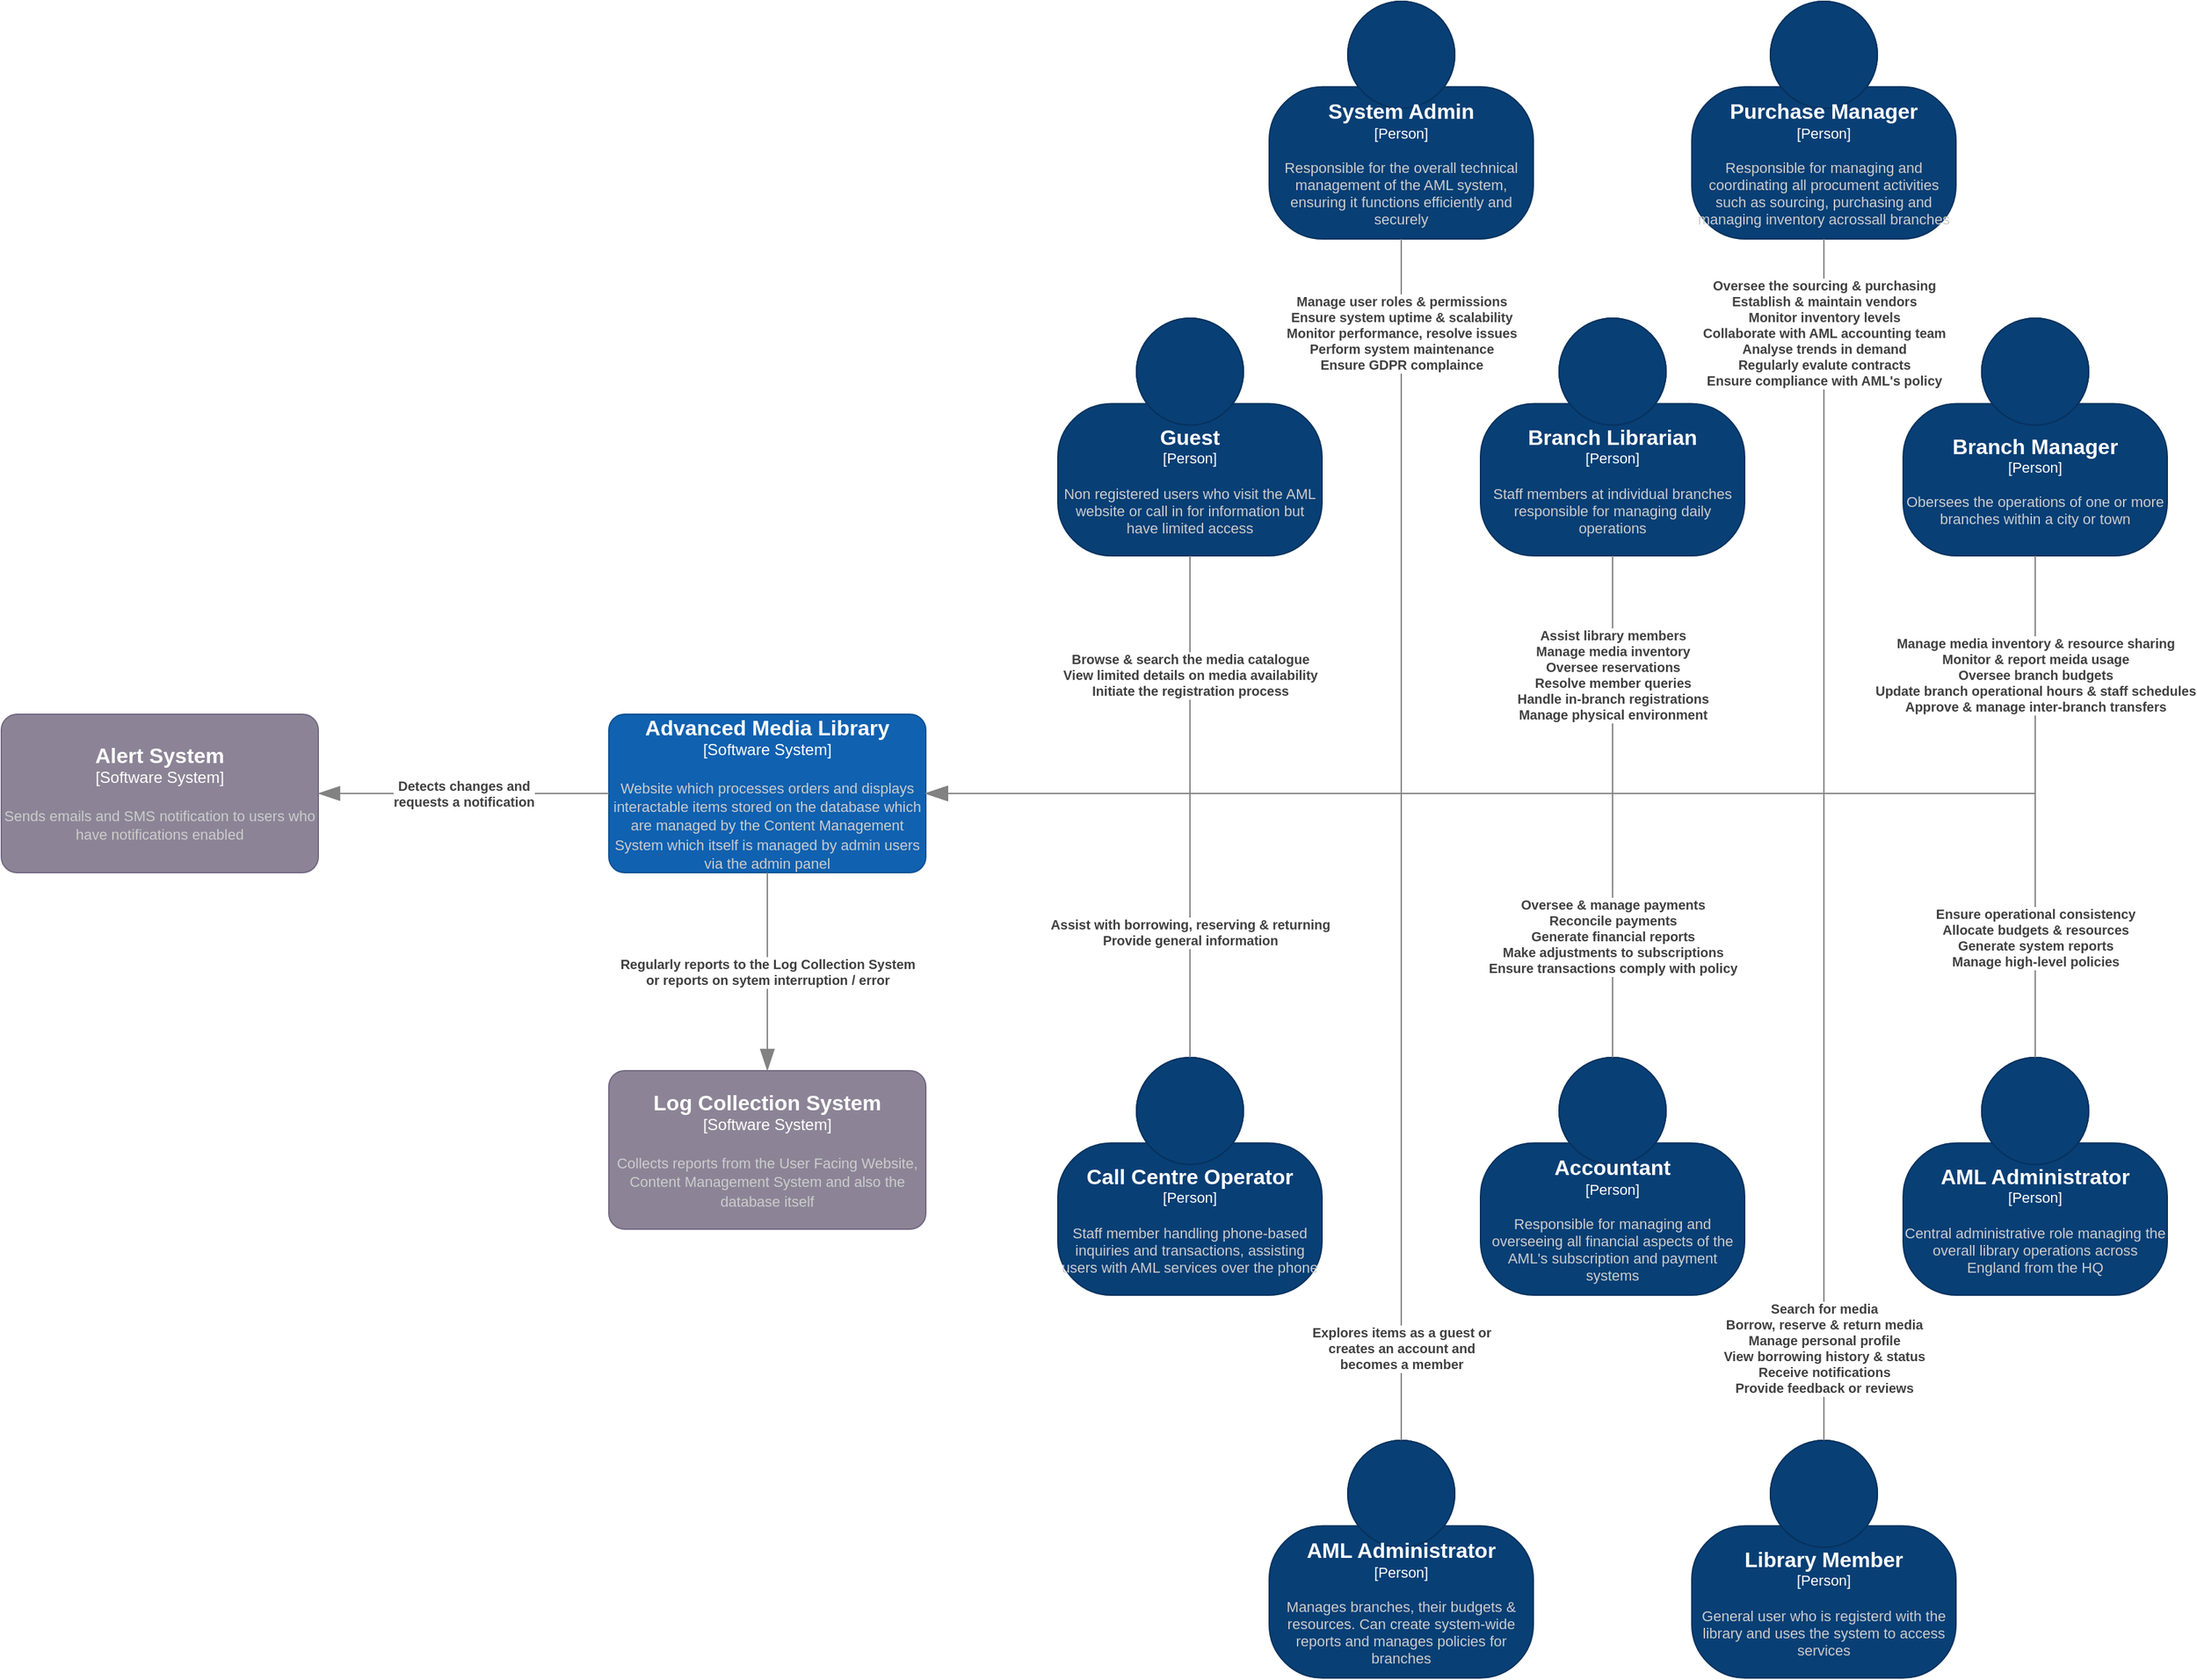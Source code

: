 <mxfile version="24.7.17" pages="3">
  <diagram id="zNMGI6wU0Mi8Qe2H5Q59" name="C4 Context">
    <mxGraphModel dx="3366" dy="1216" grid="1" gridSize="10" guides="1" tooltips="1" connect="1" arrows="1" fold="1" page="1" pageScale="1" pageWidth="827" pageHeight="1169" math="0" shadow="0">
      <root>
        <mxCell id="0" />
        <mxCell id="1" parent="0" />
        <object placeholders="1" c4Name="Library Member" c4Type="Person" c4Description="General user who is registerd with the library and uses the system to access services" label="&lt;font style=&quot;font-size: 16px&quot;&gt;&lt;b&gt;%c4Name%&lt;/b&gt;&lt;/font&gt;&lt;div&gt;[%c4Type%]&lt;/div&gt;&lt;br&gt;&lt;div&gt;&lt;font style=&quot;font-size: 11px&quot;&gt;&lt;font color=&quot;#cccccc&quot;&gt;%c4Description%&lt;/font&gt;&lt;/div&gt;" id="RxKLWSXOTL4GiLQKX4kY-15">
          <mxCell style="html=1;fontSize=11;dashed=0;whiteSpace=wrap;fillColor=#083F75;strokeColor=#06315C;fontColor=#ffffff;shape=mxgraph.c4.person2;align=center;metaEdit=1;points=[[0.5,0,0],[1,0.5,0],[1,0.75,0],[0.75,1,0],[0.5,1,0],[0.25,1,0],[0,0.75,0],[0,0.5,0]];resizable=0;" parent="1" vertex="1">
            <mxGeometry x="1320" y="1230" width="200" height="180" as="geometry" />
          </mxCell>
        </object>
        <object placeholders="1" c4Name="Alert System" c4Type="Software System" c4Description="Sends emails and SMS notification to users who have notifications enabled" label="&lt;font style=&quot;font-size: 16px&quot;&gt;&lt;b&gt;%c4Name%&lt;/b&gt;&lt;/font&gt;&lt;div&gt;[%c4Type%]&lt;/div&gt;&lt;br&gt;&lt;div&gt;&lt;font style=&quot;font-size: 11px&quot;&gt;&lt;font color=&quot;#cccccc&quot;&gt;%c4Description%&lt;/font&gt;&lt;/div&gt;" id="RxKLWSXOTL4GiLQKX4kY-16">
          <mxCell style="rounded=1;whiteSpace=wrap;html=1;labelBackgroundColor=none;fillColor=#8C8496;fontColor=#ffffff;align=center;arcSize=10;strokeColor=#736782;metaEdit=1;resizable=0;points=[[0.25,0,0],[0.5,0,0],[0.75,0,0],[1,0.25,0],[1,0.5,0],[1,0.75,0],[0.75,1,0],[0.5,1,0],[0.25,1,0],[0,0.75,0],[0,0.5,0],[0,0.25,0]];" parent="1" vertex="1">
            <mxGeometry x="40" y="680" width="240" height="120" as="geometry" />
          </mxCell>
        </object>
        <object placeholders="1" c4Name="Advanced Media Library" c4Type="Software System" c4Description="Website which processes orders and displays interactable items stored on the database which are managed by the Content Management System which itself is managed by admin users via the admin panel" label="&lt;font style=&quot;font-size: 16px&quot;&gt;&lt;b&gt;%c4Name%&lt;/b&gt;&lt;/font&gt;&lt;div&gt;[%c4Type%]&lt;/div&gt;&lt;br&gt;&lt;div&gt;&lt;font style=&quot;font-size: 11px&quot;&gt;&lt;font color=&quot;#cccccc&quot;&gt;%c4Description%&lt;/font&gt;&lt;/div&gt;" id="RxKLWSXOTL4GiLQKX4kY-17">
          <mxCell style="rounded=1;whiteSpace=wrap;html=1;labelBackgroundColor=none;fillColor=#1061B0;fontColor=#ffffff;align=center;arcSize=10;strokeColor=#0D5091;metaEdit=1;resizable=0;points=[[0.25,0,0],[0.5,0,0],[0.75,0,0],[1,0.25,0],[1,0.5,0],[1,0.75,0],[0.75,1,0],[0.5,1,0],[0.25,1,0],[0,0.75,0],[0,0.5,0],[0,0.25,0]];" parent="1" vertex="1">
            <mxGeometry x="500" y="680" width="240" height="120" as="geometry" />
          </mxCell>
        </object>
        <object placeholders="1" c4Name="Log Collection System" c4Type="Software System" c4Description="Collects reports from the User Facing Website, Content Management System and also the database itself" label="&lt;font style=&quot;font-size: 16px&quot;&gt;&lt;b&gt;%c4Name%&lt;/b&gt;&lt;/font&gt;&lt;div&gt;[%c4Type%]&lt;/div&gt;&lt;br&gt;&lt;div&gt;&lt;font style=&quot;font-size: 11px&quot;&gt;&lt;font color=&quot;#cccccc&quot;&gt;%c4Description%&lt;/font&gt;&lt;/div&gt;" id="RxKLWSXOTL4GiLQKX4kY-18">
          <mxCell style="rounded=1;whiteSpace=wrap;html=1;labelBackgroundColor=none;fillColor=#8C8496;fontColor=#ffffff;align=center;arcSize=10;strokeColor=#736782;metaEdit=1;resizable=0;points=[[0.25,0,0],[0.5,0,0],[0.75,0,0],[1,0.25,0],[1,0.5,0],[1,0.75,0],[0.75,1,0],[0.5,1,0],[0.25,1,0],[0,0.75,0],[0,0.5,0],[0,0.25,0]];" parent="1" vertex="1">
            <mxGeometry x="500" y="950" width="240" height="120" as="geometry" />
          </mxCell>
        </object>
        <object placeholders="1" c4Name="Guest" c4Type="Person" c4Description="Non registered users who visit the AML website or call in for information but have limited access" label="&lt;font style=&quot;font-size: 16px&quot;&gt;&lt;b&gt;%c4Name%&lt;/b&gt;&lt;/font&gt;&lt;div&gt;[%c4Type%]&lt;/div&gt;&lt;br&gt;&lt;div&gt;&lt;font style=&quot;font-size: 11px&quot;&gt;&lt;font color=&quot;#cccccc&quot;&gt;%c4Description%&lt;/font&gt;&lt;/div&gt;" id="RxKLWSXOTL4GiLQKX4kY-25">
          <mxCell style="html=1;fontSize=11;dashed=0;whiteSpace=wrap;fillColor=#083F75;strokeColor=#06315C;fontColor=#ffffff;shape=mxgraph.c4.person2;align=center;metaEdit=1;points=[[0.5,0,0],[1,0.5,0],[1,0.75,0],[0.75,1,0],[0.5,1,0],[0.25,1,0],[0,0.75,0],[0,0.5,0]];resizable=0;" parent="1" vertex="1">
            <mxGeometry x="840" y="380" width="200" height="180" as="geometry" />
          </mxCell>
        </object>
        <object placeholders="1" c4Type="Relationship" c4Description="Browse &amp; search the media catalogue&#xa;View limited details on media availability&#xa;Initiate the registration process" label="&lt;div style=&quot;text-align: left&quot;&gt;&lt;div style=&quot;text-align: center&quot;&gt;&lt;b&gt;%c4Description%&lt;/b&gt;&lt;/div&gt;" id="RxKLWSXOTL4GiLQKX4kY-30">
          <mxCell style="endArrow=blockThin;html=1;fontSize=10;fontColor=#404040;strokeWidth=1;endFill=1;strokeColor=#828282;elbow=vertical;metaEdit=1;endSize=14;startSize=14;jumpStyle=arc;jumpSize=16;rounded=0;edgeStyle=orthogonalEdgeStyle;exitX=0.5;exitY=1;exitDx=0;exitDy=0;exitPerimeter=0;entryX=1;entryY=0.5;entryDx=0;entryDy=0;entryPerimeter=0;" parent="1" source="RxKLWSXOTL4GiLQKX4kY-25" target="RxKLWSXOTL4GiLQKX4kY-17" edge="1">
            <mxGeometry x="-0.526" width="240" relative="1" as="geometry">
              <mxPoint x="710" y="840" as="sourcePoint" />
              <mxPoint x="710" y="960" as="targetPoint" />
              <mxPoint as="offset" />
            </mxGeometry>
          </mxCell>
        </object>
        <object placeholders="1" c4Type="Relationship" c4Description="Detects changes and &#xa;requests a notification" label="&lt;div style=&quot;text-align: left&quot;&gt;&lt;div style=&quot;text-align: center&quot;&gt;&lt;b&gt;%c4Description%&lt;/b&gt;&lt;/div&gt;" id="RxKLWSXOTL4GiLQKX4kY-31">
          <mxCell style="endArrow=blockThin;html=1;fontSize=10;fontColor=#404040;strokeWidth=1;endFill=1;strokeColor=#828282;elbow=vertical;metaEdit=1;endSize=14;startSize=14;jumpStyle=arc;jumpSize=16;rounded=0;edgeStyle=orthogonalEdgeStyle;exitX=0;exitY=0.5;exitDx=0;exitDy=0;exitPerimeter=0;" parent="1" source="RxKLWSXOTL4GiLQKX4kY-17" target="RxKLWSXOTL4GiLQKX4kY-16" edge="1">
            <mxGeometry width="240" relative="1" as="geometry">
              <mxPoint x="590" y="880" as="sourcePoint" />
              <mxPoint x="400" y="1030" as="targetPoint" />
            </mxGeometry>
          </mxCell>
        </object>
        <object placeholders="1" c4Type="Relationship" c4Description="Regularly reports to the Log Collection System&#xa;or reports on sytem interruption / error" label="&lt;div style=&quot;text-align: left&quot;&gt;&lt;div style=&quot;text-align: center&quot;&gt;&lt;b&gt;%c4Description%&lt;/b&gt;&lt;/div&gt;" id="RxKLWSXOTL4GiLQKX4kY-32">
          <mxCell style="endArrow=blockThin;html=1;fontSize=10;fontColor=#404040;strokeWidth=1;endFill=1;strokeColor=#828282;elbow=vertical;metaEdit=1;endSize=14;startSize=14;jumpStyle=arc;jumpSize=16;rounded=0;edgeStyle=orthogonalEdgeStyle;entryX=0.5;entryY=0;entryDx=0;entryDy=0;entryPerimeter=0;exitX=0.5;exitY=1;exitDx=0;exitDy=0;exitPerimeter=0;" parent="1" source="RxKLWSXOTL4GiLQKX4kY-17" target="RxKLWSXOTL4GiLQKX4kY-18" edge="1">
            <mxGeometry width="240" relative="1" as="geometry">
              <mxPoint x="740" y="830" as="sourcePoint" />
              <mxPoint x="792" y="970" as="targetPoint" />
              <Array as="points">
                <mxPoint x="620" y="930" />
                <mxPoint x="620" y="930" />
              </Array>
            </mxGeometry>
          </mxCell>
        </object>
        <object placeholders="1" c4Name="Branch Librarian" c4Type="Person" c4Description="Staff members at individual branches responsible for managing daily operations" label="&lt;font style=&quot;font-size: 16px&quot;&gt;&lt;b&gt;%c4Name%&lt;/b&gt;&lt;/font&gt;&lt;div&gt;[%c4Type%]&lt;/div&gt;&lt;br&gt;&lt;div&gt;&lt;font style=&quot;font-size: 11px&quot;&gt;&lt;font color=&quot;#cccccc&quot;&gt;%c4Description%&lt;/font&gt;&lt;/div&gt;" id="RxKLWSXOTL4GiLQKX4kY-33">
          <mxCell style="html=1;fontSize=11;dashed=0;whiteSpace=wrap;fillColor=#083F75;strokeColor=#06315C;fontColor=#ffffff;shape=mxgraph.c4.person2;align=center;metaEdit=1;points=[[0.5,0,0],[1,0.5,0],[1,0.75,0],[0.75,1,0],[0.5,1,0],[0.25,1,0],[0,0.75,0],[0,0.5,0]];resizable=0;" parent="1" vertex="1">
            <mxGeometry x="1160" y="380" width="200" height="180" as="geometry" />
          </mxCell>
        </object>
        <object placeholders="1" c4Name="Branch Manager" c4Type="Person" c4Description="Obersees the operations of one or more branches within a city or town" label="&lt;font style=&quot;font-size: 16px&quot;&gt;&lt;b&gt;%c4Name%&lt;/b&gt;&lt;/font&gt;&lt;div&gt;[%c4Type%]&lt;/div&gt;&lt;br&gt;&lt;div&gt;&lt;font style=&quot;font-size: 11px&quot;&gt;&lt;font color=&quot;#cccccc&quot;&gt;%c4Description%&lt;/font&gt;&lt;/div&gt;" id="RxKLWSXOTL4GiLQKX4kY-35">
          <mxCell style="html=1;fontSize=11;dashed=0;whiteSpace=wrap;fillColor=#083F75;strokeColor=#06315C;fontColor=#ffffff;shape=mxgraph.c4.person2;align=center;metaEdit=1;points=[[0.5,0,0],[1,0.5,0],[1,0.75,0],[0.75,1,0],[0.5,1,0],[0.25,1,0],[0,0.75,0],[0,0.5,0]];resizable=0;" parent="1" vertex="1">
            <mxGeometry x="1480" y="380" width="200" height="180" as="geometry" />
          </mxCell>
        </object>
        <object placeholders="1" c4Type="Relationship" c4Description="Manage media inventory &amp; resource sharing&#xa;Monitor &amp; report meida usage&#xa;Oversee branch budgets&#xa;Update branch operational hours &amp; staff schedules&#xa;Approve &amp; manage inter-branch transfers" label="&lt;div style=&quot;text-align: left&quot;&gt;&lt;div style=&quot;text-align: center&quot;&gt;&lt;b&gt;%c4Description%&lt;/b&gt;&lt;/div&gt;" id="RxKLWSXOTL4GiLQKX4kY-39">
          <mxCell style="endArrow=blockThin;html=1;fontSize=10;fontColor=#404040;strokeWidth=1;endFill=1;strokeColor=#828282;elbow=vertical;metaEdit=1;endSize=14;startSize=14;jumpStyle=arc;jumpSize=16;rounded=0;edgeStyle=orthogonalEdgeStyle;entryX=1;entryY=0.5;entryDx=0;entryDy=0;entryPerimeter=0;exitX=0.5;exitY=1;exitDx=0;exitDy=0;exitPerimeter=0;" parent="1" source="RxKLWSXOTL4GiLQKX4kY-35" target="RxKLWSXOTL4GiLQKX4kY-17" edge="1">
            <mxGeometry x="-0.824" width="240" relative="1" as="geometry">
              <mxPoint x="1850" y="800" as="sourcePoint" />
              <mxPoint x="1330" y="1040" as="targetPoint" />
              <mxPoint as="offset" />
            </mxGeometry>
          </mxCell>
        </object>
        <object placeholders="1" c4Type="Relationship" c4Description="Assist library members&#xa;Manage media inventory&#xa;Oversee reservations&#xa;Resolve member queries&#xa;Handle in-branch registrations&#xa;Manage physical environment" label="&lt;div style=&quot;text-align: left&quot;&gt;&lt;div style=&quot;text-align: center&quot;&gt;&lt;b&gt;%c4Description%&lt;/b&gt;&lt;/div&gt;" id="RxKLWSXOTL4GiLQKX4kY-36">
          <mxCell style="endArrow=blockThin;html=1;fontSize=10;fontColor=#404040;strokeWidth=1;endFill=1;strokeColor=#828282;elbow=vertical;metaEdit=1;endSize=14;startSize=14;jumpStyle=arc;jumpSize=16;rounded=0;edgeStyle=orthogonalEdgeStyle;entryX=1;entryY=0.5;entryDx=0;entryDy=0;entryPerimeter=0;exitX=0.5;exitY=1;exitDx=0;exitDy=0;exitPerimeter=0;" parent="1" source="RxKLWSXOTL4GiLQKX4kY-33" target="RxKLWSXOTL4GiLQKX4kY-17" edge="1">
            <mxGeometry x="-0.743" width="240" relative="1" as="geometry">
              <mxPoint x="2130" y="810" as="sourcePoint" />
              <mxPoint x="1000" y="920" as="targetPoint" />
              <mxPoint as="offset" />
            </mxGeometry>
          </mxCell>
        </object>
        <object placeholders="1" c4Name="Purchase Manager" c4Type="Person" c4Description="Responsible for managing and coordinating all procument activities such as sourcing, purchasing and managing inventory acrossall branches" label="&lt;font style=&quot;font-size: 16px&quot;&gt;&lt;b&gt;%c4Name%&lt;/b&gt;&lt;/font&gt;&lt;div&gt;[%c4Type%]&lt;/div&gt;&lt;br&gt;&lt;div&gt;&lt;font style=&quot;font-size: 11px&quot;&gt;&lt;font color=&quot;#cccccc&quot;&gt;%c4Description%&lt;/font&gt;&lt;/div&gt;" id="RxKLWSXOTL4GiLQKX4kY-40">
          <mxCell style="html=1;fontSize=11;dashed=0;whiteSpace=wrap;fillColor=#083F75;strokeColor=#06315C;fontColor=#ffffff;shape=mxgraph.c4.person2;align=center;metaEdit=1;points=[[0.5,0,0],[1,0.5,0],[1,0.75,0],[0.75,1,0],[0.5,1,0],[0.25,1,0],[0,0.75,0],[0,0.5,0]];resizable=0;" parent="1" vertex="1">
            <mxGeometry x="1320" y="140" width="200" height="180" as="geometry" />
          </mxCell>
        </object>
        <object placeholders="1" c4Name="System Admin" c4Type="Person" c4Description="Responsible for the overall technical management of the AML system, ensuring it functions efficiently and securely" label="&lt;font style=&quot;font-size: 16px&quot;&gt;&lt;b&gt;%c4Name%&lt;/b&gt;&lt;/font&gt;&lt;div&gt;[%c4Type%]&lt;/div&gt;&lt;br&gt;&lt;div&gt;&lt;font style=&quot;font-size: 11px&quot;&gt;&lt;font color=&quot;#cccccc&quot;&gt;%c4Description%&lt;/font&gt;&lt;/div&gt;" id="RxKLWSXOTL4GiLQKX4kY-41">
          <mxCell style="html=1;fontSize=11;dashed=0;whiteSpace=wrap;fillColor=#083F75;strokeColor=#06315C;fontColor=#ffffff;shape=mxgraph.c4.person2;align=center;metaEdit=1;points=[[0.5,0,0],[1,0.5,0],[1,0.75,0],[0.75,1,0],[0.5,1,0],[0.25,1,0],[0,0.75,0],[0,0.5,0]];resizable=0;" parent="1" vertex="1">
            <mxGeometry x="1000" y="140" width="200" height="180" as="geometry" />
          </mxCell>
        </object>
        <object placeholders="1" c4Type="Relationship" c4Description="Manage user roles &amp; permissions&#xa;Ensure system uptime &amp; scalability&#xa;Monitor performance, resolve issues&#xa;Perform system maintenance&#xa;Ensure GDPR complaince" label="&lt;div style=&quot;text-align: left&quot;&gt;&lt;div style=&quot;text-align: center&quot;&gt;&lt;b&gt;%c4Description%&lt;/b&gt;&lt;/div&gt;" id="RxKLWSXOTL4GiLQKX4kY-42">
          <mxCell style="endArrow=blockThin;html=1;fontSize=10;fontColor=#404040;strokeWidth=1;endFill=1;strokeColor=#828282;elbow=vertical;metaEdit=1;endSize=14;startSize=14;jumpStyle=arc;jumpSize=16;rounded=0;edgeStyle=orthogonalEdgeStyle;entryX=1;entryY=0.5;entryDx=0;entryDy=0;entryPerimeter=0;exitX=0.5;exitY=1;exitDx=0;exitDy=0;exitPerimeter=0;" parent="1" source="RxKLWSXOTL4GiLQKX4kY-41" target="RxKLWSXOTL4GiLQKX4kY-17" edge="1">
            <mxGeometry x="-0.818" width="240" relative="1" as="geometry">
              <mxPoint x="1270" y="570" as="sourcePoint" />
              <mxPoint x="750" y="750" as="targetPoint" />
              <mxPoint as="offset" />
            </mxGeometry>
          </mxCell>
        </object>
        <object placeholders="1" c4Type="Relationship" c4Description="Oversee the sourcing &amp; purchasing&#xa;Establish &amp; maintain vendors&#xa;Monitor inventory levels&#xa;Collaborate with AML accounting team&#xa;Analyse trends in demand&#xa;Regularly evalute contracts&#xa;Ensure compliance with AML&#39;s policy" label="&lt;div style=&quot;text-align: left&quot;&gt;&lt;div style=&quot;text-align: center&quot;&gt;&lt;b&gt;%c4Description%&lt;/b&gt;&lt;/div&gt;" id="RxKLWSXOTL4GiLQKX4kY-43">
          <mxCell style="endArrow=blockThin;html=1;fontSize=10;fontColor=#404040;strokeWidth=1;endFill=1;strokeColor=#828282;elbow=vertical;metaEdit=1;endSize=14;startSize=14;jumpStyle=arc;jumpSize=16;rounded=0;edgeStyle=orthogonalEdgeStyle;entryX=1;entryY=0.5;entryDx=0;entryDy=0;entryPerimeter=0;exitX=0.5;exitY=1;exitDx=0;exitDy=0;exitPerimeter=0;" parent="1" source="RxKLWSXOTL4GiLQKX4kY-40" target="RxKLWSXOTL4GiLQKX4kY-17" edge="1">
            <mxGeometry x="-0.872" width="240" relative="1" as="geometry">
              <mxPoint x="1120" y="370" as="sourcePoint" />
              <mxPoint x="750" y="750" as="targetPoint" />
              <mxPoint as="offset" />
            </mxGeometry>
          </mxCell>
        </object>
        <object placeholders="1" c4Name="AML Administrator" c4Type="Person" c4Description="Manages branches, their budgets &amp; resources. Can create system-wide reports and manages policies for branches" label="&lt;font style=&quot;font-size: 16px&quot;&gt;&lt;b&gt;%c4Name%&lt;/b&gt;&lt;/font&gt;&lt;div&gt;[%c4Type%]&lt;/div&gt;&lt;br&gt;&lt;div&gt;&lt;font style=&quot;font-size: 11px&quot;&gt;&lt;font color=&quot;#cccccc&quot;&gt;%c4Description%&lt;/font&gt;&lt;/div&gt;" id="PkaZQd-YD51HU1C4q9WD-1">
          <mxCell style="html=1;fontSize=11;dashed=0;whiteSpace=wrap;fillColor=#083F75;strokeColor=#06315C;fontColor=#ffffff;shape=mxgraph.c4.person2;align=center;metaEdit=1;points=[[0.5,0,0],[1,0.5,0],[1,0.75,0],[0.75,1,0],[0.5,1,0],[0.25,1,0],[0,0.75,0],[0,0.5,0]];resizable=0;" parent="1" vertex="1">
            <mxGeometry x="1000" y="1230" width="200" height="180" as="geometry" />
          </mxCell>
        </object>
        <object placeholders="1" c4Name="Call Centre Operator" c4Type="Person" c4Description="Staff member handling phone-based inquiries and transactions, assisting users with AML services over the phone" label="&lt;font style=&quot;font-size: 16px&quot;&gt;&lt;b&gt;%c4Name%&lt;/b&gt;&lt;/font&gt;&lt;div&gt;[%c4Type%]&lt;/div&gt;&lt;br&gt;&lt;div&gt;&lt;font style=&quot;font-size: 11px&quot;&gt;&lt;font color=&quot;#cccccc&quot;&gt;%c4Description%&lt;/font&gt;&lt;/div&gt;" id="Qd8Skm8kQEb8cvULJtJz-1">
          <mxCell style="html=1;fontSize=11;dashed=0;whiteSpace=wrap;fillColor=#083F75;strokeColor=#06315C;fontColor=#ffffff;shape=mxgraph.c4.person2;align=center;metaEdit=1;points=[[0.5,0,0],[1,0.5,0],[1,0.75,0],[0.75,1,0],[0.5,1,0],[0.25,1,0],[0,0.75,0],[0,0.5,0]];resizable=0;" parent="1" vertex="1">
            <mxGeometry x="840" y="940" width="200" height="180" as="geometry" />
          </mxCell>
        </object>
        <object placeholders="1" c4Name="Accountant" c4Type="Person" c4Description="Responsible for managing and overseeing all financial aspects of the AML&#39;s subscription and payment systems" label="&lt;font style=&quot;font-size: 16px&quot;&gt;&lt;b&gt;%c4Name%&lt;/b&gt;&lt;/font&gt;&lt;div&gt;[%c4Type%]&lt;/div&gt;&lt;br&gt;&lt;div&gt;&lt;font style=&quot;font-size: 11px&quot;&gt;&lt;font color=&quot;#cccccc&quot;&gt;%c4Description%&lt;/font&gt;&lt;/div&gt;" id="Qd8Skm8kQEb8cvULJtJz-2">
          <mxCell style="html=1;fontSize=11;dashed=0;whiteSpace=wrap;fillColor=#083F75;strokeColor=#06315C;fontColor=#ffffff;shape=mxgraph.c4.person2;align=center;metaEdit=1;points=[[0.5,0,0],[1,0.5,0],[1,0.75,0],[0.75,1,0],[0.5,1,0],[0.25,1,0],[0,0.75,0],[0,0.5,0]];resizable=0;" parent="1" vertex="1">
            <mxGeometry x="1160" y="940" width="200" height="180" as="geometry" />
          </mxCell>
        </object>
        <object placeholders="1" c4Name="AML Administrator" c4Type="Person" c4Description="Central administrative role managing the overall library operations across England from the HQ" label="&lt;font style=&quot;font-size: 16px&quot;&gt;&lt;b&gt;%c4Name%&lt;/b&gt;&lt;/font&gt;&lt;div&gt;[%c4Type%]&lt;/div&gt;&lt;br&gt;&lt;div&gt;&lt;font style=&quot;font-size: 11px&quot;&gt;&lt;font color=&quot;#cccccc&quot;&gt;%c4Description%&lt;/font&gt;&lt;/div&gt;" id="Qd8Skm8kQEb8cvULJtJz-4">
          <mxCell style="html=1;fontSize=11;dashed=0;whiteSpace=wrap;fillColor=#083F75;strokeColor=#06315C;fontColor=#ffffff;shape=mxgraph.c4.person2;align=center;metaEdit=1;points=[[0.5,0,0],[1,0.5,0],[1,0.75,0],[0.75,1,0],[0.5,1,0],[0.25,1,0],[0,0.75,0],[0,0.5,0]];resizable=0;" parent="1" vertex="1">
            <mxGeometry x="1480" y="940" width="200" height="180" as="geometry" />
          </mxCell>
        </object>
        <object placeholders="1" c4Type="Relationship" c4Description="Assist with borrowing, reserving &amp; returning&#xa;Provide general information" label="&lt;div style=&quot;text-align: left&quot;&gt;&lt;div style=&quot;text-align: center&quot;&gt;&lt;b&gt;%c4Description%&lt;/b&gt;&lt;/div&gt;" id="Qd8Skm8kQEb8cvULJtJz-5">
          <mxCell style="endArrow=blockThin;html=1;fontSize=10;fontColor=#404040;strokeWidth=1;endFill=1;strokeColor=#828282;elbow=vertical;metaEdit=1;endSize=14;startSize=14;jumpStyle=arc;jumpSize=16;rounded=0;edgeStyle=orthogonalEdgeStyle;exitX=0.5;exitY=0;exitDx=0;exitDy=0;exitPerimeter=0;entryX=1;entryY=0.5;entryDx=0;entryDy=0;entryPerimeter=0;" parent="1" source="Qd8Skm8kQEb8cvULJtJz-1" target="RxKLWSXOTL4GiLQKX4kY-17" edge="1">
            <mxGeometry x="-0.526" width="240" relative="1" as="geometry">
              <mxPoint x="950" y="828" as="sourcePoint" />
              <mxPoint x="750" y="1008" as="targetPoint" />
              <mxPoint as="offset" />
            </mxGeometry>
          </mxCell>
        </object>
        <object placeholders="1" c4Type="Relationship" c4Description="Explores items as a guest or &#xa;creates an account and&#xa;becomes a member" label="&lt;div style=&quot;text-align: left&quot;&gt;&lt;div style=&quot;text-align: center&quot;&gt;&lt;b&gt;%c4Description%&lt;/b&gt;&lt;/div&gt;" id="Qd8Skm8kQEb8cvULJtJz-6">
          <mxCell style="endArrow=blockThin;html=1;fontSize=10;fontColor=#404040;strokeWidth=1;endFill=1;strokeColor=#828282;elbow=vertical;metaEdit=1;endSize=14;startSize=14;jumpStyle=arc;jumpSize=16;rounded=0;edgeStyle=orthogonalEdgeStyle;exitX=0.5;exitY=0;exitDx=0;exitDy=0;exitPerimeter=0;entryX=1;entryY=0.5;entryDx=0;entryDy=0;entryPerimeter=0;" parent="1" source="PkaZQd-YD51HU1C4q9WD-1" target="RxKLWSXOTL4GiLQKX4kY-17" edge="1">
            <mxGeometry x="-0.835" width="240" relative="1" as="geometry">
              <mxPoint x="1250" y="960" as="sourcePoint" />
              <mxPoint x="1050" y="750" as="targetPoint" />
              <mxPoint as="offset" />
            </mxGeometry>
          </mxCell>
        </object>
        <object placeholders="1" c4Type="Relationship" c4Description="Search for media&#xa;Borrow, reserve &amp; return media&#xa;Manage personal profile&#xa;View borrowing history &amp; status&#xa;Receive notifications&#xa;Provide feedback or reviews" label="&lt;div style=&quot;text-align: left&quot;&gt;&lt;div style=&quot;text-align: center&quot;&gt;&lt;b&gt;%c4Description%&lt;/b&gt;&lt;/div&gt;" id="Qd8Skm8kQEb8cvULJtJz-7">
          <mxCell style="endArrow=blockThin;html=1;fontSize=10;fontColor=#404040;strokeWidth=1;endFill=1;strokeColor=#828282;elbow=vertical;metaEdit=1;endSize=14;startSize=14;jumpStyle=arc;jumpSize=16;rounded=0;edgeStyle=orthogonalEdgeStyle;exitX=0.5;exitY=0;exitDx=0;exitDy=0;exitPerimeter=0;entryX=1;entryY=0.5;entryDx=0;entryDy=0;entryPerimeter=0;" parent="1" source="RxKLWSXOTL4GiLQKX4kY-15" target="RxKLWSXOTL4GiLQKX4kY-17" edge="1">
            <mxGeometry x="-0.88" width="240" relative="1" as="geometry">
              <mxPoint x="1120" y="1140" as="sourcePoint" />
              <mxPoint x="750" y="750" as="targetPoint" />
              <mxPoint as="offset" />
            </mxGeometry>
          </mxCell>
        </object>
        <object placeholders="1" c4Type="Relationship" c4Description="Oversee &amp; manage payments&#xa;Reconcile payments&#xa;Generate financial reports&#xa;Make adjustments to subscriptions&#xa;Ensure transactions comply with policy" label="&lt;div style=&quot;text-align: left&quot;&gt;&lt;div style=&quot;text-align: center&quot;&gt;&lt;b&gt;%c4Description%&lt;/b&gt;&lt;/div&gt;" id="Qd8Skm8kQEb8cvULJtJz-12">
          <mxCell style="endArrow=blockThin;html=1;fontSize=10;fontColor=#404040;strokeWidth=1;endFill=1;strokeColor=#828282;elbow=vertical;metaEdit=1;endSize=14;startSize=14;jumpStyle=arc;jumpSize=16;rounded=0;edgeStyle=orthogonalEdgeStyle;entryX=1;entryY=0.5;entryDx=0;entryDy=0;entryPerimeter=0;exitX=0.5;exitY=0;exitDx=0;exitDy=0;exitPerimeter=0;" parent="1" source="Qd8Skm8kQEb8cvULJtJz-2" target="RxKLWSXOTL4GiLQKX4kY-17" edge="1">
            <mxGeometry x="-0.743" width="240" relative="1" as="geometry">
              <mxPoint x="1270" y="796" as="sourcePoint" />
              <mxPoint x="750" y="976" as="targetPoint" />
              <mxPoint as="offset" />
            </mxGeometry>
          </mxCell>
        </object>
        <object placeholders="1" c4Type="Relationship" c4Description="Ensure operational consistency&#xa;Allocate budgets &amp; resources&#xa;Generate system reports&#xa;Manage high-level policies" label="&lt;div style=&quot;text-align: left&quot;&gt;&lt;div style=&quot;text-align: center&quot;&gt;&lt;b&gt;%c4Description%&lt;/b&gt;&lt;/div&gt;" id="Qd8Skm8kQEb8cvULJtJz-13">
          <mxCell style="endArrow=blockThin;html=1;fontSize=10;fontColor=#404040;strokeWidth=1;endFill=1;strokeColor=#828282;elbow=vertical;metaEdit=1;endSize=14;startSize=14;jumpStyle=arc;jumpSize=16;rounded=0;edgeStyle=orthogonalEdgeStyle;entryX=1;entryY=0.5;entryDx=0;entryDy=0;entryPerimeter=0;exitX=0.5;exitY=0;exitDx=0;exitDy=0;exitPerimeter=0;" parent="1" source="Qd8Skm8kQEb8cvULJtJz-4" target="RxKLWSXOTL4GiLQKX4kY-17" edge="1">
            <mxGeometry x="-0.824" width="240" relative="1" as="geometry">
              <mxPoint x="1590" y="570" as="sourcePoint" />
              <mxPoint x="750" y="750" as="targetPoint" />
              <mxPoint as="offset" />
            </mxGeometry>
          </mxCell>
        </object>
      </root>
    </mxGraphModel>
  </diagram>
  <diagram name="C4 Container" id="m-waAKiONCr2ck9obX7d">
    <mxGraphModel dx="5020" dy="1216" grid="1" gridSize="10" guides="1" tooltips="1" connect="1" arrows="1" fold="1" page="1" pageScale="1" pageWidth="827" pageHeight="1169" math="0" shadow="0">
      <root>
        <mxCell id="pJKbYgNG7EIkzfI80BF2-0" />
        <mxCell id="pJKbYgNG7EIkzfI80BF2-1" parent="pJKbYgNG7EIkzfI80BF2-0" />
        <object placeholders="1" c4Name="Library Member" c4Type="Person" c4Description="General user who is registerd with the library and uses the system to access services" label="&lt;font style=&quot;font-size: 16px&quot;&gt;&lt;b&gt;%c4Name%&lt;/b&gt;&lt;/font&gt;&lt;div&gt;[%c4Type%]&lt;/div&gt;&lt;br&gt;&lt;div&gt;&lt;font style=&quot;font-size: 11px&quot;&gt;&lt;font color=&quot;#cccccc&quot;&gt;%c4Description%&lt;/font&gt;&lt;/div&gt;" id="pJKbYgNG7EIkzfI80BF2-2">
          <mxCell style="html=1;fontSize=11;dashed=0;whiteSpace=wrap;fillColor=#083F75;strokeColor=#06315C;fontColor=#ffffff;shape=mxgraph.c4.person2;align=center;metaEdit=1;points=[[0.5,0,0],[1,0.5,0],[1,0.75,0],[0.75,1,0],[0.5,1,0],[0.25,1,0],[0,0.75,0],[0,0.5,0]];resizable=0;" vertex="1" parent="pJKbYgNG7EIkzfI80BF2-1">
            <mxGeometry x="-500" y="20" width="200" height="180" as="geometry" />
          </mxCell>
        </object>
        <object placeholders="1" c4Name="Alert System" c4Type="Software System" c4Description="Sends emails, calls &amp; mSMS notification to users who have notifications enabled" label="&lt;font style=&quot;font-size: 16px&quot;&gt;&lt;b&gt;%c4Name%&lt;/b&gt;&lt;/font&gt;&lt;div&gt;[%c4Type%]&lt;/div&gt;&lt;br&gt;&lt;div&gt;&lt;font style=&quot;font-size: 11px&quot;&gt;&lt;font color=&quot;#cccccc&quot;&gt;%c4Description%&lt;/font&gt;&lt;/div&gt;" id="pJKbYgNG7EIkzfI80BF2-3">
          <mxCell style="rounded=1;whiteSpace=wrap;html=1;labelBackgroundColor=none;fillColor=#8C8496;fontColor=#ffffff;align=center;arcSize=10;strokeColor=#736782;metaEdit=1;resizable=0;points=[[0.25,0,0],[0.5,0,0],[0.75,0,0],[1,0.25,0],[1,0.5,0],[1,0.75,0],[0.75,1,0],[0.5,1,0],[0.25,1,0],[0,0.75,0],[0,0.5,0],[0,0.25,0]];" vertex="1" parent="pJKbYgNG7EIkzfI80BF2-1">
            <mxGeometry x="-1220" y="680" width="240" height="120" as="geometry" />
          </mxCell>
        </object>
        <object placeholders="1" c4Name="Log Collection System" c4Type="Software System" c4Description="Collects reports from the User Facing Website, Content Management System and also the database itself" label="&lt;font style=&quot;font-size: 16px&quot;&gt;&lt;b&gt;%c4Name%&lt;/b&gt;&lt;/font&gt;&lt;div&gt;[%c4Type%]&lt;/div&gt;&lt;br&gt;&lt;div&gt;&lt;font style=&quot;font-size: 11px&quot;&gt;&lt;font color=&quot;#cccccc&quot;&gt;%c4Description%&lt;/font&gt;&lt;/div&gt;" id="pJKbYgNG7EIkzfI80BF2-5">
          <mxCell style="rounded=1;whiteSpace=wrap;html=1;labelBackgroundColor=none;fillColor=#8C8496;fontColor=#ffffff;align=center;arcSize=10;strokeColor=#736782;metaEdit=1;resizable=0;points=[[0.25,0,0],[0.5,0,0],[0.75,0,0],[1,0.25,0],[1,0.5,0],[1,0.75,0],[0.75,1,0],[0.5,1,0],[0.25,1,0],[0,0.75,0],[0,0.5,0],[0,0.25,0]];" vertex="1" parent="pJKbYgNG7EIkzfI80BF2-1">
            <mxGeometry x="-200" y="1110" width="240" height="120" as="geometry" />
          </mxCell>
        </object>
        <object placeholders="1" c4Name="Guest" c4Type="Person" c4Description="Non registered users who visit the AML website or call in for information but have limited access" label="&lt;font style=&quot;font-size: 16px&quot;&gt;&lt;b&gt;%c4Name%&lt;/b&gt;&lt;/font&gt;&lt;div&gt;[%c4Type%]&lt;/div&gt;&lt;br&gt;&lt;div&gt;&lt;font style=&quot;font-size: 11px&quot;&gt;&lt;font color=&quot;#cccccc&quot;&gt;%c4Description%&lt;/font&gt;&lt;/div&gt;" id="pJKbYgNG7EIkzfI80BF2-6">
          <mxCell style="html=1;fontSize=11;dashed=0;whiteSpace=wrap;fillColor=#083F75;strokeColor=#06315C;fontColor=#ffffff;shape=mxgraph.c4.person2;align=center;metaEdit=1;points=[[0.5,0,0],[1,0.5,0],[1,0.75,0],[0.75,1,0],[0.5,1,0],[0.25,1,0],[0,0.75,0],[0,0.5,0]];resizable=0;" vertex="1" parent="pJKbYgNG7EIkzfI80BF2-1">
            <mxGeometry x="-820" y="20" width="200" height="180" as="geometry" />
          </mxCell>
        </object>
        <object placeholders="1" c4Type="Relationship" c4Description="Browse &amp; search the media catalogue&#xa;View limited details on media availability&#xa;Initiate the registration process" label="&lt;div style=&quot;text-align: left&quot;&gt;&lt;div style=&quot;text-align: center&quot;&gt;&lt;b&gt;%c4Description%&lt;/b&gt;&lt;/div&gt;" id="pJKbYgNG7EIkzfI80BF2-7">
          <mxCell style="endArrow=blockThin;html=1;fontSize=10;fontColor=#404040;strokeWidth=1;endFill=1;strokeColor=#828282;elbow=vertical;metaEdit=1;endSize=14;startSize=14;jumpStyle=arc;jumpSize=16;rounded=0;edgeStyle=orthogonalEdgeStyle;exitX=0.5;exitY=1;exitDx=0;exitDy=0;exitPerimeter=0;entryX=0.5;entryY=0;entryDx=0;entryDy=0;entryPerimeter=0;" edge="1" parent="pJKbYgNG7EIkzfI80BF2-1" source="pJKbYgNG7EIkzfI80BF2-6" target="y10Fguha2exGBTZLdx-C-11">
            <mxGeometry x="-0.709" width="240" relative="1" as="geometry">
              <mxPoint x="710" y="840" as="sourcePoint" />
              <mxPoint x="600" y="740" as="targetPoint" />
              <mxPoint as="offset" />
              <Array as="points">
                <mxPoint x="-720" y="360" />
                <mxPoint x="-560" y="360" />
              </Array>
            </mxGeometry>
          </mxCell>
        </object>
        <object placeholders="1" c4Type="Relationship" c4Description="Detects changes and &#xa;requests a notification" label="&lt;div style=&quot;text-align: left&quot;&gt;&lt;div style=&quot;text-align: center&quot;&gt;&lt;b&gt;%c4Description%&lt;/b&gt;&lt;/div&gt;" id="pJKbYgNG7EIkzfI80BF2-8">
          <mxCell style="endArrow=blockThin;html=1;fontSize=10;fontColor=#404040;strokeWidth=1;endFill=1;strokeColor=#828282;elbow=vertical;metaEdit=1;endSize=14;startSize=14;jumpStyle=arc;jumpSize=16;rounded=0;edgeStyle=orthogonalEdgeStyle;" edge="1" parent="pJKbYgNG7EIkzfI80BF2-1" target="pJKbYgNG7EIkzfI80BF2-3">
            <mxGeometry width="240" relative="1" as="geometry">
              <mxPoint x="-700" y="740" as="sourcePoint" />
              <mxPoint x="400" y="300" as="targetPoint" />
            </mxGeometry>
          </mxCell>
        </object>
        <object placeholders="1" c4Type="Relationship" c4Description="Regularly reports to the Log Collection System&#xa;or reports on sytem interruption / error" label="&lt;div style=&quot;text-align: left&quot;&gt;&lt;div style=&quot;text-align: center&quot;&gt;&lt;b&gt;%c4Description%&lt;/b&gt;&lt;/div&gt;" id="pJKbYgNG7EIkzfI80BF2-9">
          <mxCell style="endArrow=blockThin;html=1;fontSize=10;fontColor=#404040;strokeWidth=1;endFill=1;strokeColor=#828282;elbow=vertical;metaEdit=1;endSize=14;startSize=14;jumpStyle=arc;jumpSize=16;rounded=0;edgeStyle=orthogonalEdgeStyle;entryX=0.5;entryY=0;entryDx=0;entryDy=0;entryPerimeter=0;exitX=0.5;exitY=1;exitDx=0;exitDy=0;exitPerimeter=0;" edge="1" parent="pJKbYgNG7EIkzfI80BF2-1" source="y10Fguha2exGBTZLdx-C-19" target="pJKbYgNG7EIkzfI80BF2-5">
            <mxGeometry width="240" relative="1" as="geometry">
              <mxPoint x="230" y="1330" as="sourcePoint" />
              <mxPoint x="402" y="1500" as="targetPoint" />
              <Array as="points">
                <mxPoint x="-80" y="1110" />
              </Array>
            </mxGeometry>
          </mxCell>
        </object>
        <object placeholders="1" c4Name="Branch Librarian" c4Type="Person" c4Description="Staff members at individual branches responsible for managing daily operations" label="&lt;font style=&quot;font-size: 16px&quot;&gt;&lt;b&gt;%c4Name%&lt;/b&gt;&lt;/font&gt;&lt;div&gt;[%c4Type%]&lt;/div&gt;&lt;br&gt;&lt;div&gt;&lt;font style=&quot;font-size: 11px&quot;&gt;&lt;font color=&quot;#cccccc&quot;&gt;%c4Description%&lt;/font&gt;&lt;/div&gt;" id="pJKbYgNG7EIkzfI80BF2-10">
          <mxCell style="html=1;fontSize=11;dashed=0;whiteSpace=wrap;fillColor=#083F75;strokeColor=#06315C;fontColor=#ffffff;shape=mxgraph.c4.person2;align=center;metaEdit=1;points=[[0.5,0,0],[1,0.5,0],[1,0.75,0],[0.75,1,0],[0.5,1,0],[0.25,1,0],[0,0.75,0],[0,0.5,0]];resizable=0;" vertex="1" parent="pJKbYgNG7EIkzfI80BF2-1">
            <mxGeometry x="300" y="20" width="200" height="180" as="geometry" />
          </mxCell>
        </object>
        <object placeholders="1" c4Name="Branch Manager" c4Type="Person" c4Description="Obersees the operations of one or more branches within a city or town" label="&lt;font style=&quot;font-size: 16px&quot;&gt;&lt;b&gt;%c4Name%&lt;/b&gt;&lt;/font&gt;&lt;div&gt;[%c4Type%]&lt;/div&gt;&lt;br&gt;&lt;div&gt;&lt;font style=&quot;font-size: 11px&quot;&gt;&lt;font color=&quot;#cccccc&quot;&gt;%c4Description%&lt;/font&gt;&lt;/div&gt;" id="pJKbYgNG7EIkzfI80BF2-11">
          <mxCell style="html=1;fontSize=11;dashed=0;whiteSpace=wrap;fillColor=#083F75;strokeColor=#06315C;fontColor=#ffffff;shape=mxgraph.c4.person2;align=center;metaEdit=1;points=[[0.5,0,0],[1,0.5,0],[1,0.75,0],[0.75,1,0],[0.5,1,0],[0.25,1,0],[0,0.75,0],[0,0.5,0]];resizable=0;" vertex="1" parent="pJKbYgNG7EIkzfI80BF2-1">
            <mxGeometry x="1141" y="558" width="200" height="180" as="geometry" />
          </mxCell>
        </object>
        <object placeholders="1" c4Type="Relationship" c4Description="Manage media inventory &amp; resource sharing&#xa;Monitor &amp; report meida usage&#xa;Oversee branch budgets&#xa;Update branch operational hours &amp; staff schedules&#xa;Approve &amp; manage inter-branch transfers" label="&lt;div style=&quot;text-align: left&quot;&gt;&lt;div style=&quot;text-align: center&quot;&gt;&lt;b&gt;%c4Description%&lt;/b&gt;&lt;/div&gt;" id="pJKbYgNG7EIkzfI80BF2-12">
          <mxCell style="endArrow=blockThin;html=1;fontSize=10;fontColor=#404040;strokeWidth=1;endFill=1;strokeColor=#828282;elbow=vertical;metaEdit=1;endSize=14;startSize=14;jumpStyle=arc;jumpSize=16;rounded=0;edgeStyle=orthogonalEdgeStyle;exitX=0;exitY=0.5;exitDx=0;exitDy=0;exitPerimeter=0;entryX=1;entryY=0.5;entryDx=0;entryDy=0;entryPerimeter=0;" edge="1" parent="pJKbYgNG7EIkzfI80BF2-1" source="pJKbYgNG7EIkzfI80BF2-11" target="y10Fguha2exGBTZLdx-C-13">
            <mxGeometry x="-0.348" y="-2" width="240" relative="1" as="geometry">
              <mxPoint x="1850" y="800" as="sourcePoint" />
              <mxPoint x="600" y="740" as="targetPoint" />
              <mxPoint as="offset" />
              <Array as="points">
                <mxPoint x="950" y="650" />
                <mxPoint x="950" y="650" />
              </Array>
            </mxGeometry>
          </mxCell>
        </object>
        <object placeholders="1" c4Type="Relationship" c4Description="Assist library members&#xa;Manage media inventory&#xa;Oversee reservations&#xa;Resolve member queries&#xa;Handle in-branch registrations&#xa;Manage physical environment" label="&lt;div style=&quot;text-align: left&quot;&gt;&lt;div style=&quot;text-align: center&quot;&gt;&lt;b&gt;%c4Description%&lt;/b&gt;&lt;/div&gt;" id="pJKbYgNG7EIkzfI80BF2-13">
          <mxCell style="endArrow=blockThin;html=1;fontSize=10;fontColor=#404040;strokeWidth=1;endFill=1;strokeColor=#828282;elbow=vertical;metaEdit=1;endSize=14;startSize=14;jumpStyle=arc;jumpSize=16;rounded=0;edgeStyle=orthogonalEdgeStyle;exitX=0.5;exitY=1;exitDx=0;exitDy=0;exitPerimeter=0;entryX=0.5;entryY=0;entryDx=0;entryDy=0;entryPerimeter=0;" edge="1" parent="pJKbYgNG7EIkzfI80BF2-1" source="pJKbYgNG7EIkzfI80BF2-10" target="y10Fguha2exGBTZLdx-C-13">
            <mxGeometry x="-0.487" width="240" relative="1" as="geometry">
              <mxPoint x="2130" y="810" as="sourcePoint" />
              <mxPoint x="600" y="740" as="targetPoint" />
              <mxPoint as="offset" />
              <Array as="points" />
            </mxGeometry>
          </mxCell>
        </object>
        <object placeholders="1" c4Name="Purchase Manager" c4Type="Person" c4Description="Responsible for managing and coordinating all procument activities such as sourcing, purchasing and managing inventory acrossall branches" label="&lt;font style=&quot;font-size: 16px&quot;&gt;&lt;b&gt;%c4Name%&lt;/b&gt;&lt;/font&gt;&lt;div&gt;[%c4Type%]&lt;/div&gt;&lt;br&gt;&lt;div&gt;&lt;font style=&quot;font-size: 11px&quot;&gt;&lt;font color=&quot;#cccccc&quot;&gt;%c4Description%&lt;/font&gt;&lt;/div&gt;" id="pJKbYgNG7EIkzfI80BF2-14">
          <mxCell style="html=1;fontSize=11;dashed=0;whiteSpace=wrap;fillColor=#083F75;strokeColor=#06315C;fontColor=#ffffff;shape=mxgraph.c4.person2;align=center;metaEdit=1;points=[[0.5,0,0],[1,0.5,0],[1,0.75,0],[0.75,1,0],[0.5,1,0],[0.25,1,0],[0,0.75,0],[0,0.5,0]];resizable=0;" vertex="1" parent="pJKbYgNG7EIkzfI80BF2-1">
            <mxGeometry x="1141" y="338" width="200" height="180" as="geometry" />
          </mxCell>
        </object>
        <object placeholders="1" c4Name="System Admin" c4Type="Person" c4Description="Responsible for the overall technical management of the AML system, ensuring it functions efficiently and securely" label="&lt;font style=&quot;font-size: 16px&quot;&gt;&lt;b&gt;%c4Name%&lt;/b&gt;&lt;/font&gt;&lt;div&gt;[%c4Type%]&lt;/div&gt;&lt;br&gt;&lt;div&gt;&lt;font style=&quot;font-size: 11px&quot;&gt;&lt;font color=&quot;#cccccc&quot;&gt;%c4Description%&lt;/font&gt;&lt;/div&gt;" id="pJKbYgNG7EIkzfI80BF2-15">
          <mxCell style="html=1;fontSize=11;dashed=0;whiteSpace=wrap;fillColor=#083F75;strokeColor=#06315C;fontColor=#ffffff;shape=mxgraph.c4.person2;align=center;metaEdit=1;points=[[0.5,0,0],[1,0.5,0],[1,0.75,0],[0.75,1,0],[0.5,1,0],[0.25,1,0],[0,0.75,0],[0,0.5,0]];resizable=0;" vertex="1" parent="pJKbYgNG7EIkzfI80BF2-1">
            <mxGeometry y="20" width="200" height="180" as="geometry" />
          </mxCell>
        </object>
        <object placeholders="1" c4Type="Relationship" c4Description="Manage user roles &amp; permissions&#xa;Ensure system uptime &amp; scalability&#xa;Monitor performance, resolve issues&#xa;Perform system maintenance&#xa;Ensure GDPR complaince" label="&lt;div style=&quot;text-align: left&quot;&gt;&lt;div style=&quot;text-align: center&quot;&gt;&lt;b&gt;%c4Description%&lt;/b&gt;&lt;/div&gt;" id="pJKbYgNG7EIkzfI80BF2-16">
          <mxCell style="endArrow=blockThin;html=1;fontSize=10;fontColor=#404040;strokeWidth=1;endFill=1;strokeColor=#828282;elbow=vertical;metaEdit=1;endSize=14;startSize=14;jumpStyle=arc;jumpSize=16;rounded=0;edgeStyle=orthogonalEdgeStyle;exitX=0.5;exitY=1;exitDx=0;exitDy=0;exitPerimeter=0;entryX=0.5;entryY=0;entryDx=0;entryDy=0;entryPerimeter=0;" edge="1" parent="pJKbYgNG7EIkzfI80BF2-1" source="pJKbYgNG7EIkzfI80BF2-15" target="y10Fguha2exGBTZLdx-C-13">
            <mxGeometry x="-0.729" width="240" relative="1" as="geometry">
              <mxPoint x="1270" y="570" as="sourcePoint" />
              <mxPoint x="600" y="740" as="targetPoint" />
              <mxPoint as="offset" />
              <Array as="points">
                <mxPoint x="100" y="360" />
                <mxPoint x="400" y="360" />
              </Array>
            </mxGeometry>
          </mxCell>
        </object>
        <object placeholders="1" c4Type="Relationship" c4Description="Oversee the sourcing &amp; purchasing&#xa;Establish &amp; maintain vendors&#xa;Monitor inventory levels&#xa;Collaborate with AML accounting team&#xa;Analyse trends in demand&#xa;Regularly evalute contracts&#xa;Ensure compliance with AML&#39;s policy" label="&lt;div style=&quot;text-align: left&quot;&gt;&lt;div style=&quot;text-align: center&quot;&gt;&lt;b&gt;%c4Description%&lt;/b&gt;&lt;/div&gt;" id="pJKbYgNG7EIkzfI80BF2-17">
          <mxCell style="endArrow=blockThin;html=1;fontSize=10;fontColor=#404040;strokeWidth=1;endFill=1;strokeColor=#828282;elbow=vertical;metaEdit=1;endSize=14;startSize=14;jumpStyle=arc;jumpSize=16;rounded=0;edgeStyle=orthogonalEdgeStyle;exitX=0;exitY=0.75;exitDx=0;exitDy=0;exitPerimeter=0;entryX=1;entryY=0.5;entryDx=0;entryDy=0;entryPerimeter=0;" edge="1" parent="pJKbYgNG7EIkzfI80BF2-1" source="pJKbYgNG7EIkzfI80BF2-14" target="y10Fguha2exGBTZLdx-C-13">
            <mxGeometry x="-0.466" y="-2" width="240" relative="1" as="geometry">
              <mxPoint x="1120" y="370" as="sourcePoint" />
              <mxPoint x="600" y="740" as="targetPoint" />
              <mxPoint as="offset" />
              <Array as="points">
                <mxPoint x="720" y="475" />
                <mxPoint x="720" y="650" />
              </Array>
            </mxGeometry>
          </mxCell>
        </object>
        <object placeholders="1" c4Name="AML Administrator" c4Type="Person" c4Description="Manages branches, their budgets &amp; resources. Can create system-wide reports and manages policies for branches" label="&lt;font style=&quot;font-size: 16px&quot;&gt;&lt;b&gt;%c4Name%&lt;/b&gt;&lt;/font&gt;&lt;div&gt;[%c4Type%]&lt;/div&gt;&lt;br&gt;&lt;div&gt;&lt;font style=&quot;font-size: 11px&quot;&gt;&lt;font color=&quot;#cccccc&quot;&gt;%c4Description%&lt;/font&gt;&lt;/div&gt;" id="pJKbYgNG7EIkzfI80BF2-18">
          <mxCell style="html=1;fontSize=11;dashed=0;whiteSpace=wrap;fillColor=#083F75;strokeColor=#06315C;fontColor=#ffffff;shape=mxgraph.c4.person2;align=center;metaEdit=1;points=[[0.5,0,0],[1,0.5,0],[1,0.75,0],[0.75,1,0],[0.5,1,0],[0.25,1,0],[0,0.75,0],[0,0.5,0]];resizable=0;" vertex="1" parent="pJKbYgNG7EIkzfI80BF2-1">
            <mxGeometry x="1141" y="782" width="200" height="180" as="geometry" />
          </mxCell>
        </object>
        <object placeholders="1" c4Name="Call Centre Operator" c4Type="Person" c4Description="Staff member handling phone-based inquiries and transactions, assisting users with AML services over the phone" label="&lt;font style=&quot;font-size: 16px&quot;&gt;&lt;b&gt;%c4Name%&lt;/b&gt;&lt;/font&gt;&lt;div&gt;[%c4Type%]&lt;/div&gt;&lt;br&gt;&lt;div&gt;&lt;font style=&quot;font-size: 11px&quot;&gt;&lt;font color=&quot;#cccccc&quot;&gt;%c4Description%&lt;/font&gt;&lt;/div&gt;" id="pJKbYgNG7EIkzfI80BF2-19">
          <mxCell style="html=1;fontSize=11;dashed=0;whiteSpace=wrap;fillColor=#083F75;strokeColor=#06315C;fontColor=#ffffff;shape=mxgraph.c4.person2;align=center;metaEdit=1;points=[[0.5,0,0],[1,0.5,0],[1,0.75,0],[0.75,1,0],[0.5,1,0],[0.25,1,0],[0,0.75,0],[0,0.5,0]];resizable=0;" vertex="1" parent="pJKbYgNG7EIkzfI80BF2-1">
            <mxGeometry x="120" y="1480" width="200" height="180" as="geometry" />
          </mxCell>
        </object>
        <object placeholders="1" c4Name="Accountant" c4Type="Person" c4Description="Responsible for managing and overseeing all financial aspects of the AML&#39;s subscription and payment systems" label="&lt;font style=&quot;font-size: 16px&quot;&gt;&lt;b&gt;%c4Name%&lt;/b&gt;&lt;/font&gt;&lt;div&gt;[%c4Type%]&lt;/div&gt;&lt;br&gt;&lt;div&gt;&lt;font style=&quot;font-size: 11px&quot;&gt;&lt;font color=&quot;#cccccc&quot;&gt;%c4Description%&lt;/font&gt;&lt;/div&gt;" id="pJKbYgNG7EIkzfI80BF2-20">
          <mxCell style="html=1;fontSize=11;dashed=0;whiteSpace=wrap;fillColor=#083F75;strokeColor=#06315C;fontColor=#ffffff;shape=mxgraph.c4.person2;align=center;metaEdit=1;points=[[0.5,0,0],[1,0.5,0],[1,0.75,0],[0.75,1,0],[0.5,1,0],[0.25,1,0],[0,0.75,0],[0,0.5,0]];resizable=0;" vertex="1" parent="pJKbYgNG7EIkzfI80BF2-1">
            <mxGeometry x="480" y="1480" width="200" height="180" as="geometry" />
          </mxCell>
        </object>
        <object placeholders="1" c4Name="AML Administrator" c4Type="Person" c4Description="Central administrative role managing the overall library operations across England from the HQ" label="&lt;font style=&quot;font-size: 16px&quot;&gt;&lt;b&gt;%c4Name%&lt;/b&gt;&lt;/font&gt;&lt;div&gt;[%c4Type%]&lt;/div&gt;&lt;br&gt;&lt;div&gt;&lt;font style=&quot;font-size: 11px&quot;&gt;&lt;font color=&quot;#cccccc&quot;&gt;%c4Description%&lt;/font&gt;&lt;/div&gt;" id="pJKbYgNG7EIkzfI80BF2-21">
          <mxCell style="html=1;fontSize=11;dashed=0;whiteSpace=wrap;fillColor=#083F75;strokeColor=#06315C;fontColor=#ffffff;shape=mxgraph.c4.person2;align=center;metaEdit=1;points=[[0.5,0,0],[1,0.5,0],[1,0.75,0],[0.75,1,0],[0.5,1,0],[0.25,1,0],[0,0.75,0],[0,0.5,0]];resizable=0;" vertex="1" parent="pJKbYgNG7EIkzfI80BF2-1">
            <mxGeometry x="600" y="20" width="200" height="180" as="geometry" />
          </mxCell>
        </object>
        <object placeholders="1" c4Type="Relationship" c4Description="Assist with borrowing, reserving &amp; returning&#xa;Provide general information" label="&lt;div style=&quot;text-align: left&quot;&gt;&lt;div style=&quot;text-align: center&quot;&gt;&lt;b&gt;%c4Description%&lt;/b&gt;&lt;/div&gt;" id="pJKbYgNG7EIkzfI80BF2-22">
          <mxCell style="endArrow=blockThin;html=1;fontSize=10;fontColor=#404040;strokeWidth=1;endFill=1;strokeColor=#828282;elbow=vertical;metaEdit=1;endSize=14;startSize=14;jumpStyle=arc;jumpSize=16;rounded=0;edgeStyle=orthogonalEdgeStyle;exitX=0.5;exitY=0;exitDx=0;exitDy=0;exitPerimeter=0;entryX=0.5;entryY=1;entryDx=0;entryDy=0;entryPerimeter=0;" edge="1" parent="pJKbYgNG7EIkzfI80BF2-1" source="pJKbYgNG7EIkzfI80BF2-19" target="y10Fguha2exGBTZLdx-C-13">
            <mxGeometry x="-0.789" width="240" relative="1" as="geometry">
              <mxPoint x="950" y="828" as="sourcePoint" />
              <mxPoint x="660" y="1680" as="targetPoint" />
              <mxPoint as="offset" />
              <Array as="points">
                <mxPoint x="220" y="1280" />
                <mxPoint x="400" y="1280" />
              </Array>
            </mxGeometry>
          </mxCell>
        </object>
        <object placeholders="1" c4Type="Relationship" c4Description="Explores items as a guest or &#xa;creates an account and&#xa;becomes a member" label="&lt;div style=&quot;text-align: left&quot;&gt;&lt;div style=&quot;text-align: center&quot;&gt;&lt;b&gt;%c4Description%&lt;/b&gt;&lt;/div&gt;" id="pJKbYgNG7EIkzfI80BF2-23">
          <mxCell style="endArrow=blockThin;html=1;fontSize=10;fontColor=#404040;strokeWidth=1;endFill=1;strokeColor=#828282;elbow=vertical;metaEdit=1;endSize=14;startSize=14;jumpStyle=arc;jumpSize=16;rounded=0;edgeStyle=orthogonalEdgeStyle;exitX=0;exitY=0.75;exitDx=0;exitDy=0;exitPerimeter=0;" edge="1" parent="pJKbYgNG7EIkzfI80BF2-1" source="pJKbYgNG7EIkzfI80BF2-18">
            <mxGeometry x="-0.521" width="240" relative="1" as="geometry">
              <mxPoint x="1250" y="960" as="sourcePoint" />
              <mxPoint x="520" y="650" as="targetPoint" />
              <mxPoint as="offset" />
              <Array as="points">
                <mxPoint x="1000" y="920" />
                <mxPoint x="720" y="920" />
                <mxPoint x="720" y="650" />
              </Array>
            </mxGeometry>
          </mxCell>
        </object>
        <object placeholders="1" c4Type="Relationship" c4Description="Search for media&#xa;Borrow, reserve &amp; return media&#xa;Manage personal profile&#xa;View borrowing history &amp; status&#xa;Receive notifications&#xa;Provide feedback or reviews" label="&lt;div style=&quot;text-align: left&quot;&gt;&lt;div style=&quot;text-align: center&quot;&gt;&lt;b&gt;%c4Description%&lt;/b&gt;&lt;/div&gt;" id="pJKbYgNG7EIkzfI80BF2-24">
          <mxCell style="endArrow=blockThin;html=1;fontSize=10;fontColor=#404040;strokeWidth=1;endFill=1;strokeColor=#828282;elbow=vertical;metaEdit=1;endSize=14;startSize=14;jumpStyle=arc;jumpSize=16;rounded=0;edgeStyle=orthogonalEdgeStyle;exitX=0.5;exitY=1;exitDx=0;exitDy=0;exitPerimeter=0;entryX=0.5;entryY=0;entryDx=0;entryDy=0;entryPerimeter=0;" edge="1" parent="pJKbYgNG7EIkzfI80BF2-1" source="pJKbYgNG7EIkzfI80BF2-2" target="y10Fguha2exGBTZLdx-C-11">
            <mxGeometry x="-0.724" width="240" relative="1" as="geometry">
              <mxPoint x="1120" y="1140" as="sourcePoint" />
              <mxPoint x="600" y="740" as="targetPoint" />
              <mxPoint as="offset" />
              <Array as="points">
                <mxPoint x="-400" y="360" />
                <mxPoint x="-560" y="360" />
              </Array>
            </mxGeometry>
          </mxCell>
        </object>
        <object placeholders="1" c4Type="Relationship" c4Description="Oversee &amp; manage payments&#xa;Reconcile payments&#xa;Generate financial reports&#xa;Make adjustments to subscriptions&#xa;Ensure transactions comply with policy" label="&lt;div style=&quot;text-align: left&quot;&gt;&lt;div style=&quot;text-align: center&quot;&gt;&lt;b&gt;%c4Description%&lt;/b&gt;&lt;/div&gt;" id="pJKbYgNG7EIkzfI80BF2-25">
          <mxCell style="endArrow=blockThin;html=1;fontSize=10;fontColor=#404040;strokeWidth=1;endFill=1;strokeColor=#828282;elbow=vertical;metaEdit=1;endSize=14;startSize=14;jumpStyle=arc;jumpSize=16;rounded=0;edgeStyle=orthogonalEdgeStyle;exitX=0.5;exitY=0;exitDx=0;exitDy=0;exitPerimeter=0;" edge="1" parent="pJKbYgNG7EIkzfI80BF2-1" source="pJKbYgNG7EIkzfI80BF2-20">
            <mxGeometry x="-0.743" width="240" relative="1" as="geometry">
              <mxPoint x="1270" y="796" as="sourcePoint" />
              <mxPoint x="400" y="710" as="targetPoint" />
              <mxPoint as="offset" />
              <Array as="points">
                <mxPoint x="580" y="1280" />
                <mxPoint x="400" y="1280" />
              </Array>
            </mxGeometry>
          </mxCell>
        </object>
        <object placeholders="1" c4Type="Relationship" c4Description="Ensure operational consistency&#xa;Allocate budgets &amp; resources&#xa;Generate system reports&#xa;Manage high-level policies" label="&lt;div style=&quot;text-align: left&quot;&gt;&lt;div style=&quot;text-align: center&quot;&gt;&lt;b&gt;%c4Description%&lt;/b&gt;&lt;/div&gt;" id="pJKbYgNG7EIkzfI80BF2-26">
          <mxCell style="endArrow=blockThin;html=1;fontSize=10;fontColor=#404040;strokeWidth=1;endFill=1;strokeColor=#828282;elbow=vertical;metaEdit=1;endSize=14;startSize=14;jumpStyle=arc;jumpSize=16;rounded=0;edgeStyle=orthogonalEdgeStyle;exitX=0.5;exitY=1;exitDx=0;exitDy=0;exitPerimeter=0;entryX=0.5;entryY=0;entryDx=0;entryDy=0;entryPerimeter=0;" edge="1" parent="pJKbYgNG7EIkzfI80BF2-1" source="pJKbYgNG7EIkzfI80BF2-21" target="y10Fguha2exGBTZLdx-C-13">
            <mxGeometry x="-0.729" width="240" relative="1" as="geometry">
              <mxPoint x="1590" y="570" as="sourcePoint" />
              <mxPoint x="600" y="740" as="targetPoint" />
              <mxPoint as="offset" />
              <Array as="points">
                <mxPoint x="700" y="360" />
                <mxPoint x="400" y="360" />
              </Array>
            </mxGeometry>
          </mxCell>
        </object>
        <object placeholders="1" c4Name="Frontend: Client" c4Type="Software System" c4Description="Customer Facing Website which is provided content by the Content Management System within Advanced Media Library&#39;s new system" label="&lt;font style=&quot;font-size: 16px&quot;&gt;&lt;b&gt;%c4Name%&lt;/b&gt;&lt;/font&gt;&lt;div&gt;[%c4Type%]&lt;/div&gt;&lt;br&gt;&lt;div&gt;&lt;font style=&quot;font-size: 11px&quot;&gt;&lt;font color=&quot;#cccccc&quot;&gt;%c4Description%&lt;/font&gt;&lt;/div&gt;" id="y10Fguha2exGBTZLdx-C-11">
          <mxCell style="rounded=1;whiteSpace=wrap;html=1;labelBackgroundColor=none;fillColor=#1061B0;fontColor=#ffffff;align=center;arcSize=10;strokeColor=#0D5091;metaEdit=1;resizable=0;points=[[0.25,0,0],[0.5,0,0],[0.75,0,0],[1,0.25,0],[1,0.5,0],[1,0.75,0],[0.75,1,0],[0.5,1,0],[0.25,1,0],[0,0.75,0],[0,0.5,0],[0,0.25,0]];" vertex="1" parent="pJKbYgNG7EIkzfI80BF2-1">
            <mxGeometry x="-680" y="590" width="240" height="120" as="geometry" />
          </mxCell>
        </object>
        <object placeholders="1" c4Name="Advanced Media Library" c4Type="ContainerScopeBoundary" c4Application="Container" label="&lt;font style=&quot;font-size: 16px&quot;&gt;&lt;b&gt;&lt;div style=&quot;text-align: left&quot;&gt;%c4Name%&lt;/div&gt;&lt;/b&gt;&lt;/font&gt;&lt;div style=&quot;text-align: left&quot;&gt;[%c4Application%]&lt;/div&gt;" id="y10Fguha2exGBTZLdx-C-12">
          <mxCell style="rounded=1;fontSize=11;whiteSpace=wrap;html=1;dashed=1;arcSize=20;fillColor=none;strokeColor=#666666;fontColor=#333333;labelBackgroundColor=none;align=left;verticalAlign=bottom;labelBorderColor=none;spacingTop=0;spacing=10;dashPattern=8 4;metaEdit=1;rotatable=0;perimeter=rectanglePerimeter;noLabel=0;labelPadding=0;allowArrows=0;connectable=0;expand=0;recursiveResize=0;editable=1;pointerEvents=0;absoluteArcSize=1;points=[[0.25,0,0],[0.5,0,0],[0.75,0,0],[1,0.25,0],[1,0.5,0],[1,0.75,0],[0.75,1,0],[0.5,1,0],[0.25,1,0],[0,0.75,0],[0,0.5,0],[0,0.25,0]];" vertex="1" parent="pJKbYgNG7EIkzfI80BF2-1">
            <mxGeometry x="-700" y="570" width="1240" height="370" as="geometry" />
          </mxCell>
        </object>
        <object placeholders="1" c4Name="Backend: Server" c4Type="Software System" c4Description="Enables staff to commit various actions with their elevated privelleges via an interface which changes depending on their access level (role)" label="&lt;font style=&quot;font-size: 16px&quot;&gt;&lt;b&gt;%c4Name%&lt;/b&gt;&lt;/font&gt;&lt;div&gt;[%c4Type%]&lt;/div&gt;&lt;br&gt;&lt;div&gt;&lt;font style=&quot;font-size: 11px&quot;&gt;&lt;font color=&quot;#cccccc&quot;&gt;%c4Description%&lt;/font&gt;&lt;/div&gt;" id="y10Fguha2exGBTZLdx-C-13">
          <mxCell style="rounded=1;whiteSpace=wrap;html=1;labelBackgroundColor=none;fillColor=#1061B0;fontColor=#ffffff;align=center;arcSize=10;strokeColor=#0D5091;metaEdit=1;resizable=0;points=[[0.25,0,0],[0.5,0,0],[0.75,0,0],[1,0.25,0],[1,0.5,0],[1,0.75,0],[0.75,1,0],[0.5,1,0],[0.25,1,0],[0,0.75,0],[0,0.5,0],[0,0.25,0]];" vertex="1" parent="pJKbYgNG7EIkzfI80BF2-1">
            <mxGeometry x="280" y="590" width="240" height="120" as="geometry" />
          </mxCell>
        </object>
        <object placeholders="1" c4Name="Content Managemet System" c4Type="Software System" c4Description="System which connects to the database and exposes various API endpoints to manipulate and view content from the database" label="&lt;font style=&quot;font-size: 16px&quot;&gt;&lt;b&gt;%c4Name%&lt;/b&gt;&lt;/font&gt;&lt;div&gt;[%c4Type%]&lt;/div&gt;&lt;br&gt;&lt;div&gt;&lt;font style=&quot;font-size: 11px&quot;&gt;&lt;font color=&quot;#cccccc&quot;&gt;%c4Description%&lt;/font&gt;&lt;/div&gt;" id="y10Fguha2exGBTZLdx-C-14">
          <mxCell style="rounded=1;whiteSpace=wrap;html=1;labelBackgroundColor=none;fillColor=#8C8496;fontColor=#ffffff;align=center;arcSize=10;strokeColor=#736782;metaEdit=1;resizable=0;points=[[0.25,0,0],[0.5,0,0],[0.75,0,0],[1,0.25,0],[1,0.5,0],[1,0.75,0],[0.75,1,0],[0.5,1,0],[0.25,1,0],[0,0.75,0],[0,0.5,0],[0,0.25,0]];" vertex="1" parent="pJKbYgNG7EIkzfI80BF2-1">
            <mxGeometry x="-200" y="590" width="240" height="120" as="geometry" />
          </mxCell>
        </object>
        <object placeholders="1" c4Type="Relationship" c4Description="Manipulates content" label="&lt;div style=&quot;text-align: left&quot;&gt;&lt;div style=&quot;text-align: center&quot;&gt;&lt;b&gt;%c4Description%&lt;/b&gt;&lt;/div&gt;" id="y10Fguha2exGBTZLdx-C-15">
          <mxCell style="endArrow=blockThin;html=1;fontSize=10;fontColor=#404040;strokeWidth=1;endFill=1;strokeColor=#828282;elbow=vertical;metaEdit=1;endSize=14;startSize=14;jumpStyle=arc;jumpSize=16;rounded=0;edgeStyle=orthogonalEdgeStyle;entryX=1;entryY=0.25;entryDx=0;entryDy=0;entryPerimeter=0;exitX=0;exitY=0.25;exitDx=0;exitDy=0;exitPerimeter=0;" edge="1" parent="pJKbYgNG7EIkzfI80BF2-1" source="y10Fguha2exGBTZLdx-C-13" target="y10Fguha2exGBTZLdx-C-14">
            <mxGeometry width="240" relative="1" as="geometry">
              <mxPoint x="-110" y="760" as="sourcePoint" />
              <mxPoint x="250" y="700" as="targetPoint" />
              <Array as="points">
                <mxPoint x="180" y="620" />
                <mxPoint x="180" y="620" />
              </Array>
            </mxGeometry>
          </mxCell>
        </object>
        <object placeholders="1" c4Type="Relationship" c4Description="Provides content" label="&lt;div style=&quot;text-align: left&quot;&gt;&lt;div style=&quot;text-align: center&quot;&gt;&lt;b&gt;%c4Description%&lt;/b&gt;&lt;/div&gt;" id="y10Fguha2exGBTZLdx-C-16">
          <mxCell style="endArrow=blockThin;html=1;fontSize=10;fontColor=#404040;strokeWidth=1;endFill=1;strokeColor=#828282;elbow=vertical;metaEdit=1;endSize=14;startSize=14;jumpStyle=arc;jumpSize=16;rounded=0;edgeStyle=orthogonalEdgeStyle;entryX=0;entryY=0.75;entryDx=0;entryDy=0;entryPerimeter=0;exitX=1;exitY=0.75;exitDx=0;exitDy=0;exitPerimeter=0;" edge="1" parent="pJKbYgNG7EIkzfI80BF2-1" source="y10Fguha2exGBTZLdx-C-14" target="y10Fguha2exGBTZLdx-C-13">
            <mxGeometry width="240" relative="1" as="geometry">
              <mxPoint x="50" y="860" as="sourcePoint" />
              <mxPoint x="-190" y="860" as="targetPoint" />
              <Array as="points">
                <mxPoint x="160" y="680" />
                <mxPoint x="160" y="680" />
              </Array>
            </mxGeometry>
          </mxCell>
        </object>
        <object placeholders="1" c4Type="Relationship" c4Description="Requests content" label="&lt;div style=&quot;text-align: left&quot;&gt;&lt;div style=&quot;text-align: center&quot;&gt;&lt;b&gt;%c4Description%&lt;/b&gt;&lt;/div&gt;" id="y10Fguha2exGBTZLdx-C-17">
          <mxCell style="endArrow=blockThin;html=1;fontSize=10;fontColor=#404040;strokeWidth=1;endFill=1;strokeColor=#828282;elbow=vertical;metaEdit=1;endSize=14;startSize=14;jumpStyle=arc;jumpSize=16;rounded=0;edgeStyle=orthogonalEdgeStyle;entryX=0;entryY=0.75;entryDx=0;entryDy=0;entryPerimeter=0;exitX=1;exitY=0.75;exitDx=0;exitDy=0;exitPerimeter=0;" edge="1" parent="pJKbYgNG7EIkzfI80BF2-1" source="y10Fguha2exGBTZLdx-C-11" target="y10Fguha2exGBTZLdx-C-14">
            <mxGeometry width="240" relative="1" as="geometry">
              <mxPoint x="-460" y="770" as="sourcePoint" />
              <mxPoint x="-220" y="770" as="targetPoint" />
              <Array as="points">
                <mxPoint x="-320" y="680" />
                <mxPoint x="-320" y="680" />
              </Array>
            </mxGeometry>
          </mxCell>
        </object>
        <object placeholders="1" c4Type="Relationship" c4Description="Provides user specific content" label="&lt;div style=&quot;text-align: left&quot;&gt;&lt;div style=&quot;text-align: center&quot;&gt;&lt;b&gt;%c4Description%&lt;/b&gt;&lt;/div&gt;" id="y10Fguha2exGBTZLdx-C-18">
          <mxCell style="endArrow=blockThin;html=1;fontSize=10;fontColor=#404040;strokeWidth=1;endFill=1;strokeColor=#828282;elbow=vertical;metaEdit=1;endSize=14;startSize=14;jumpStyle=arc;jumpSize=16;rounded=0;edgeStyle=orthogonalEdgeStyle;entryX=1;entryY=0.25;entryDx=0;entryDy=0;entryPerimeter=0;exitX=0;exitY=0.25;exitDx=0;exitDy=0;exitPerimeter=0;" edge="1" parent="pJKbYgNG7EIkzfI80BF2-1" source="y10Fguha2exGBTZLdx-C-14" target="y10Fguha2exGBTZLdx-C-11">
            <mxGeometry width="240" relative="1" as="geometry">
              <mxPoint x="-194" y="630" as="sourcePoint" />
              <mxPoint x="-434" y="630" as="targetPoint" />
              <Array as="points">
                <mxPoint x="-320" y="620" />
                <mxPoint x="-320" y="620" />
              </Array>
            </mxGeometry>
          </mxCell>
        </object>
        <object placeholders="1" c4Name="Database" c4Type="Container" c4Technology="SQLite" c4Description="Responsible for storing all user, branch and item data required by Advanced Media Library" label="&lt;font style=&quot;font-size: 16px&quot;&gt;&lt;b&gt;%c4Name%&lt;/b&gt;&lt;/font&gt;&lt;div&gt;[%c4Type%:&amp;nbsp;%c4Technology%]&lt;/div&gt;&lt;br&gt;&lt;div&gt;&lt;font style=&quot;font-size: 11px&quot;&gt;&lt;font color=&quot;#E6E6E6&quot;&gt;%c4Description%&lt;/font&gt;&lt;/div&gt;" id="y10Fguha2exGBTZLdx-C-19">
          <mxCell style="shape=cylinder3;size=15;whiteSpace=wrap;html=1;boundedLbl=1;rounded=0;labelBackgroundColor=none;fillColor=#23A2D9;fontSize=12;fontColor=#ffffff;align=center;strokeColor=#0E7DAD;metaEdit=1;points=[[0.5,0,0],[1,0.25,0],[1,0.5,0],[1,0.75,0],[0.5,1,0],[0,0.75,0],[0,0.5,0],[0,0.25,0]];resizable=0;" vertex="1" parent="pJKbYgNG7EIkzfI80BF2-1">
            <mxGeometry x="-200" y="800" width="240" height="120" as="geometry" />
          </mxCell>
        </object>
        <object placeholders="1" c4Type="Relationship" c4Description="Responds to queries" label="&lt;div style=&quot;text-align: left&quot;&gt;&lt;div style=&quot;text-align: center&quot;&gt;&lt;b&gt;%c4Description%&lt;/b&gt;&lt;/div&gt;" id="y10Fguha2exGBTZLdx-C-20">
          <mxCell style="endArrow=blockThin;html=1;fontSize=10;fontColor=#404040;strokeWidth=1;endFill=1;strokeColor=#828282;elbow=vertical;metaEdit=1;endSize=14;startSize=14;jumpStyle=arc;jumpSize=16;rounded=0;edgeStyle=orthogonalEdgeStyle;entryX=0.25;entryY=1;entryDx=0;entryDy=0;entryPerimeter=0;exitX=0;exitY=0.25;exitDx=0;exitDy=0;exitPerimeter=0;" edge="1" parent="pJKbYgNG7EIkzfI80BF2-1" source="y10Fguha2exGBTZLdx-C-19" target="y10Fguha2exGBTZLdx-C-14">
            <mxGeometry x="-0.333" width="240" relative="1" as="geometry">
              <mxPoint x="-430" y="743" as="sourcePoint" />
              <mxPoint x="-190" y="743" as="targetPoint" />
              <Array as="points">
                <mxPoint x="-260" y="830" />
                <mxPoint x="-260" y="750" />
                <mxPoint x="-140" y="750" />
              </Array>
              <mxPoint as="offset" />
            </mxGeometry>
          </mxCell>
        </object>
        <object placeholders="1" c4Type="Relationship" c4Description="Updates data entries" label="&lt;div style=&quot;text-align: left&quot;&gt;&lt;div style=&quot;text-align: center&quot;&gt;&lt;b&gt;%c4Description%&lt;/b&gt;&lt;/div&gt;" id="y10Fguha2exGBTZLdx-C-21">
          <mxCell style="endArrow=blockThin;html=1;fontSize=10;fontColor=#404040;strokeWidth=1;endFill=1;strokeColor=#828282;elbow=vertical;metaEdit=1;endSize=14;startSize=14;jumpStyle=arc;jumpSize=16;rounded=0;edgeStyle=orthogonalEdgeStyle;entryX=1;entryY=0.25;entryDx=0;entryDy=0;entryPerimeter=0;exitX=0.75;exitY=1;exitDx=0;exitDy=0;exitPerimeter=0;" edge="1" parent="pJKbYgNG7EIkzfI80BF2-1" source="y10Fguha2exGBTZLdx-C-14" target="y10Fguha2exGBTZLdx-C-19">
            <mxGeometry x="0.333" width="240" relative="1" as="geometry">
              <mxPoint x="190" y="840" as="sourcePoint" />
              <mxPoint x="250" y="720" as="targetPoint" />
              <Array as="points">
                <mxPoint x="-20" y="750" />
                <mxPoint x="100" y="750" />
                <mxPoint x="100" y="830" />
              </Array>
              <mxPoint as="offset" />
            </mxGeometry>
          </mxCell>
        </object>
      </root>
    </mxGraphModel>
  </diagram>
  <diagram name="C4 Component" id="Ez5DaUqqgMS50ZOdzVFa">
    <mxGraphModel dx="5020" dy="1216" grid="1" gridSize="10" guides="1" tooltips="1" connect="1" arrows="1" fold="1" page="1" pageScale="1" pageWidth="827" pageHeight="1169" math="0" shadow="0">
      <root>
        <mxCell id="HOHKW2gSqSoyte6rE3yd-0" />
        <mxCell id="HOHKW2gSqSoyte6rE3yd-1" parent="HOHKW2gSqSoyte6rE3yd-0" />
        <object placeholders="1" c4Name="Library Member" c4Type="Person" c4Description="General user who is registerd with the library and uses the system to access services" label="&lt;font style=&quot;font-size: 16px&quot;&gt;&lt;b&gt;%c4Name%&lt;/b&gt;&lt;/font&gt;&lt;div&gt;[%c4Type%]&lt;/div&gt;&lt;br&gt;&lt;div&gt;&lt;font style=&quot;font-size: 11px&quot;&gt;&lt;font color=&quot;#cccccc&quot;&gt;%c4Description%&lt;/font&gt;&lt;/div&gt;" id="HOHKW2gSqSoyte6rE3yd-2">
          <mxCell style="html=1;fontSize=11;dashed=0;whiteSpace=wrap;fillColor=#083F75;strokeColor=#06315C;fontColor=#ffffff;shape=mxgraph.c4.person2;align=center;metaEdit=1;points=[[0.5,0,0],[1,0.5,0],[1,0.75,0],[0.75,1,0],[0.5,1,0],[0.25,1,0],[0,0.75,0],[0,0.5,0]];resizable=0;" vertex="1" parent="HOHKW2gSqSoyte6rE3yd-1">
            <mxGeometry x="-480" y="20" width="200" height="180" as="geometry" />
          </mxCell>
        </object>
        <object placeholders="1" c4Name="Alert System" c4Type="Software System" c4Description="Sends emails, calls &amp; mSMS notification to users who have notifications enabled" label="&lt;font style=&quot;font-size: 16px&quot;&gt;&lt;b&gt;%c4Name%&lt;/b&gt;&lt;/font&gt;&lt;div&gt;[%c4Type%]&lt;/div&gt;&lt;br&gt;&lt;div&gt;&lt;font style=&quot;font-size: 11px&quot;&gt;&lt;font color=&quot;#cccccc&quot;&gt;%c4Description%&lt;/font&gt;&lt;/div&gt;" id="HOHKW2gSqSoyte6rE3yd-3">
          <mxCell style="rounded=1;whiteSpace=wrap;html=1;labelBackgroundColor=none;fillColor=#8C8496;fontColor=#ffffff;align=center;arcSize=10;strokeColor=#736782;metaEdit=1;resizable=0;points=[[0.25,0,0],[0.5,0,0],[0.75,0,0],[1,0.25,0],[1,0.5,0],[1,0.75,0],[0.75,1,0],[0.5,1,0],[0.25,1,0],[0,0.75,0],[0,0.5,0],[0,0.25,0]];" vertex="1" parent="HOHKW2gSqSoyte6rE3yd-1">
            <mxGeometry x="-1220" y="680" width="240" height="120" as="geometry" />
          </mxCell>
        </object>
        <object placeholders="1" c4Name="Log Collection System" c4Type="Software System" c4Description="Collects reports from the User Facing Website, Content Management System and also the database itself" label="&lt;font style=&quot;font-size: 16px&quot;&gt;&lt;b&gt;%c4Name%&lt;/b&gt;&lt;/font&gt;&lt;div&gt;[%c4Type%]&lt;/div&gt;&lt;br&gt;&lt;div&gt;&lt;font style=&quot;font-size: 11px&quot;&gt;&lt;font color=&quot;#cccccc&quot;&gt;%c4Description%&lt;/font&gt;&lt;/div&gt;" id="HOHKW2gSqSoyte6rE3yd-4">
          <mxCell style="rounded=1;whiteSpace=wrap;html=1;labelBackgroundColor=none;fillColor=#8C8496;fontColor=#ffffff;align=center;arcSize=10;strokeColor=#736782;metaEdit=1;resizable=0;points=[[0.25,0,0],[0.5,0,0],[0.75,0,0],[1,0.25,0],[1,0.5,0],[1,0.75,0],[0.75,1,0],[0.5,1,0],[0.25,1,0],[0,0.75,0],[0,0.5,0],[0,0.25,0]];" vertex="1" parent="HOHKW2gSqSoyte6rE3yd-1">
            <mxGeometry x="-200" y="1110" width="240" height="120" as="geometry" />
          </mxCell>
        </object>
        <object placeholders="1" c4Name="Guest" c4Type="Person" c4Description="Non registered users who visit the AML website or call in for information but have limited access" label="&lt;font style=&quot;font-size: 16px&quot;&gt;&lt;b&gt;%c4Name%&lt;/b&gt;&lt;/font&gt;&lt;div&gt;[%c4Type%]&lt;/div&gt;&lt;br&gt;&lt;div&gt;&lt;font style=&quot;font-size: 11px&quot;&gt;&lt;font color=&quot;#cccccc&quot;&gt;%c4Description%&lt;/font&gt;&lt;/div&gt;" id="HOHKW2gSqSoyte6rE3yd-5">
          <mxCell style="html=1;fontSize=11;dashed=0;whiteSpace=wrap;fillColor=#083F75;strokeColor=#06315C;fontColor=#ffffff;shape=mxgraph.c4.person2;align=center;metaEdit=1;points=[[0.5,0,0],[1,0.5,0],[1,0.75,0],[0.75,1,0],[0.5,1,0],[0.25,1,0],[0,0.75,0],[0,0.5,0]];resizable=0;" vertex="1" parent="HOHKW2gSqSoyte6rE3yd-1">
            <mxGeometry x="-800" y="20" width="200" height="180" as="geometry" />
          </mxCell>
        </object>
        <object placeholders="1" c4Type="Relationship" c4Description="Browse &amp; search the media catalogue&#xa;View limited details on media availability&#xa;Initiate the registration process" label="&lt;div style=&quot;text-align: left&quot;&gt;&lt;div style=&quot;text-align: center&quot;&gt;&lt;b&gt;%c4Description%&lt;/b&gt;&lt;/div&gt;" id="HOHKW2gSqSoyte6rE3yd-6">
          <mxCell style="endArrow=blockThin;html=1;fontSize=10;fontColor=#404040;strokeWidth=1;endFill=1;strokeColor=#828282;elbow=vertical;metaEdit=1;endSize=14;startSize=14;jumpStyle=arc;jumpSize=16;rounded=0;edgeStyle=orthogonalEdgeStyle;exitX=0.5;exitY=1;exitDx=0;exitDy=0;exitPerimeter=0;" edge="1" parent="HOHKW2gSqSoyte6rE3yd-1" source="HOHKW2gSqSoyte6rE3yd-5">
            <mxGeometry x="-0.709" width="240" relative="1" as="geometry">
              <mxPoint x="710" y="840" as="sourcePoint" />
              <mxPoint x="-545" y="580" as="targetPoint" />
              <mxPoint as="offset" />
              <Array as="points">
                <mxPoint x="-700" y="360" />
                <mxPoint x="-545" y="360" />
              </Array>
            </mxGeometry>
          </mxCell>
        </object>
        <object placeholders="1" c4Type="Relationship" c4Description="Detects changes and &#xa;requests a notification" label="&lt;div style=&quot;text-align: left&quot;&gt;&lt;div style=&quot;text-align: center&quot;&gt;&lt;b&gt;%c4Description%&lt;/b&gt;&lt;/div&gt;" id="HOHKW2gSqSoyte6rE3yd-7">
          <mxCell style="endArrow=blockThin;html=1;fontSize=10;fontColor=#404040;strokeWidth=1;endFill=1;strokeColor=#828282;elbow=vertical;metaEdit=1;endSize=14;startSize=14;jumpStyle=arc;jumpSize=16;rounded=0;edgeStyle=orthogonalEdgeStyle;" edge="1" parent="HOHKW2gSqSoyte6rE3yd-1" target="HOHKW2gSqSoyte6rE3yd-3">
            <mxGeometry width="240" relative="1" as="geometry">
              <mxPoint x="-700" y="740" as="sourcePoint" />
              <mxPoint x="400" y="300" as="targetPoint" />
            </mxGeometry>
          </mxCell>
        </object>
        <object placeholders="1" c4Type="Relationship" c4Description="Regularly reports to the Log Collection System&#xa;or reports on sytem interruption / error" label="&lt;div style=&quot;text-align: left&quot;&gt;&lt;div style=&quot;text-align: center&quot;&gt;&lt;b&gt;%c4Description%&lt;/b&gt;&lt;/div&gt;" id="HOHKW2gSqSoyte6rE3yd-8">
          <mxCell style="endArrow=blockThin;html=1;fontSize=10;fontColor=#404040;strokeWidth=1;endFill=1;strokeColor=#828282;elbow=vertical;metaEdit=1;endSize=14;startSize=14;jumpStyle=arc;jumpSize=16;rounded=0;edgeStyle=orthogonalEdgeStyle;entryX=0.5;entryY=0;entryDx=0;entryDy=0;entryPerimeter=0;exitX=0.5;exitY=1;exitDx=0;exitDy=0;exitPerimeter=0;" edge="1" parent="HOHKW2gSqSoyte6rE3yd-1" source="HOHKW2gSqSoyte6rE3yd-34" target="HOHKW2gSqSoyte6rE3yd-4">
            <mxGeometry width="240" relative="1" as="geometry">
              <mxPoint x="230" y="1330" as="sourcePoint" />
              <mxPoint x="402" y="1500" as="targetPoint" />
              <Array as="points">
                <mxPoint x="-80" y="1110" />
              </Array>
            </mxGeometry>
          </mxCell>
        </object>
        <object placeholders="1" c4Name="Branch Librarian" c4Type="Person" c4Description="Staff members at individual branches responsible for managing daily operations" label="&lt;font style=&quot;font-size: 16px&quot;&gt;&lt;b&gt;%c4Name%&lt;/b&gt;&lt;/font&gt;&lt;div&gt;[%c4Type%]&lt;/div&gt;&lt;br&gt;&lt;div&gt;&lt;font style=&quot;font-size: 11px&quot;&gt;&lt;font color=&quot;#cccccc&quot;&gt;%c4Description%&lt;/font&gt;&lt;/div&gt;" id="HOHKW2gSqSoyte6rE3yd-9">
          <mxCell style="html=1;fontSize=11;dashed=0;whiteSpace=wrap;fillColor=#083F75;strokeColor=#06315C;fontColor=#ffffff;shape=mxgraph.c4.person2;align=center;metaEdit=1;points=[[0.5,0,0],[1,0.5,0],[1,0.75,0],[0.75,1,0],[0.5,1,0],[0.25,1,0],[0,0.75,0],[0,0.5,0]];resizable=0;" vertex="1" parent="HOHKW2gSqSoyte6rE3yd-1">
            <mxGeometry x="285" y="20" width="200" height="180" as="geometry" />
          </mxCell>
        </object>
        <object placeholders="1" c4Name="Branch Manager" c4Type="Person" c4Description="Obersees the operations of one or more branches within a city or town" label="&lt;font style=&quot;font-size: 16px&quot;&gt;&lt;b&gt;%c4Name%&lt;/b&gt;&lt;/font&gt;&lt;div&gt;[%c4Type%]&lt;/div&gt;&lt;br&gt;&lt;div&gt;&lt;font style=&quot;font-size: 11px&quot;&gt;&lt;font color=&quot;#cccccc&quot;&gt;%c4Description%&lt;/font&gt;&lt;/div&gt;" id="HOHKW2gSqSoyte6rE3yd-10">
          <mxCell style="html=1;fontSize=11;dashed=0;whiteSpace=wrap;fillColor=#083F75;strokeColor=#06315C;fontColor=#ffffff;shape=mxgraph.c4.person2;align=center;metaEdit=1;points=[[0.5,0,0],[1,0.5,0],[1,0.75,0],[0.75,1,0],[0.5,1,0],[0.25,1,0],[0,0.75,0],[0,0.5,0]];resizable=0;" vertex="1" parent="HOHKW2gSqSoyte6rE3yd-1">
            <mxGeometry x="1141" y="558" width="200" height="180" as="geometry" />
          </mxCell>
        </object>
        <object placeholders="1" c4Type="Relationship" c4Description="Manage media inventory &amp; resource sharing&#xa;Monitor &amp; report meida usage&#xa;Oversee branch budgets&#xa;Update branch operational hours &amp; staff schedules&#xa;Approve &amp; manage inter-branch transfers" label="&lt;div style=&quot;text-align: left&quot;&gt;&lt;div style=&quot;text-align: center&quot;&gt;&lt;b&gt;%c4Description%&lt;/b&gt;&lt;/div&gt;" id="HOHKW2gSqSoyte6rE3yd-11">
          <mxCell style="endArrow=blockThin;html=1;fontSize=10;fontColor=#404040;strokeWidth=1;endFill=1;strokeColor=#828282;elbow=vertical;metaEdit=1;endSize=14;startSize=14;jumpStyle=arc;jumpSize=16;rounded=0;edgeStyle=orthogonalEdgeStyle;exitX=0;exitY=0.5;exitDx=0;exitDy=0;exitPerimeter=0;" edge="1" parent="HOHKW2gSqSoyte6rE3yd-1" source="HOHKW2gSqSoyte6rE3yd-10">
            <mxGeometry x="-0.348" y="-2" width="240" relative="1" as="geometry">
              <mxPoint x="1850" y="800" as="sourcePoint" />
              <mxPoint x="530" y="660" as="targetPoint" />
              <mxPoint as="offset" />
              <Array as="points">
                <mxPoint x="1141" y="660" />
              </Array>
            </mxGeometry>
          </mxCell>
        </object>
        <object placeholders="1" c4Type="Relationship" c4Description="Assist library members&#xa;Manage media inventory&#xa;Oversee reservations&#xa;Resolve member queries&#xa;Handle in-branch registrations&#xa;Manage physical environment" label="&lt;div style=&quot;text-align: left&quot;&gt;&lt;div style=&quot;text-align: center&quot;&gt;&lt;b&gt;%c4Description%&lt;/b&gt;&lt;/div&gt;" id="HOHKW2gSqSoyte6rE3yd-12">
          <mxCell style="endArrow=blockThin;html=1;fontSize=10;fontColor=#404040;strokeWidth=1;endFill=1;strokeColor=#828282;elbow=vertical;metaEdit=1;endSize=14;startSize=14;jumpStyle=arc;jumpSize=16;rounded=0;edgeStyle=orthogonalEdgeStyle;exitX=0.5;exitY=1;exitDx=0;exitDy=0;exitPerimeter=0;" edge="1" parent="HOHKW2gSqSoyte6rE3yd-1" source="HOHKW2gSqSoyte6rE3yd-9">
            <mxGeometry x="-0.487" width="240" relative="1" as="geometry">
              <mxPoint x="2130" y="810" as="sourcePoint" />
              <mxPoint x="385" y="580" as="targetPoint" />
              <mxPoint as="offset" />
              <Array as="points">
                <mxPoint x="385" y="200" />
              </Array>
            </mxGeometry>
          </mxCell>
        </object>
        <object placeholders="1" c4Name="Purchase Manager" c4Type="Person" c4Description="Responsible for managing and coordinating all procument activities such as sourcing, purchasing and managing inventory acrossall branches" label="&lt;font style=&quot;font-size: 16px&quot;&gt;&lt;b&gt;%c4Name%&lt;/b&gt;&lt;/font&gt;&lt;div&gt;[%c4Type%]&lt;/div&gt;&lt;br&gt;&lt;div&gt;&lt;font style=&quot;font-size: 11px&quot;&gt;&lt;font color=&quot;#cccccc&quot;&gt;%c4Description%&lt;/font&gt;&lt;/div&gt;" id="HOHKW2gSqSoyte6rE3yd-13">
          <mxCell style="html=1;fontSize=11;dashed=0;whiteSpace=wrap;fillColor=#083F75;strokeColor=#06315C;fontColor=#ffffff;shape=mxgraph.c4.person2;align=center;metaEdit=1;points=[[0.5,0,0],[1,0.5,0],[1,0.75,0],[0.75,1,0],[0.5,1,0],[0.25,1,0],[0,0.75,0],[0,0.5,0]];resizable=0;" vertex="1" parent="HOHKW2gSqSoyte6rE3yd-1">
            <mxGeometry x="1141" y="338" width="200" height="180" as="geometry" />
          </mxCell>
        </object>
        <object placeholders="1" c4Name="System Admin" c4Type="Person" c4Description="Responsible for the overall technical management of the AML system, ensuring it functions efficiently and securely" label="&lt;font style=&quot;font-size: 16px&quot;&gt;&lt;b&gt;%c4Name%&lt;/b&gt;&lt;/font&gt;&lt;div&gt;[%c4Type%]&lt;/div&gt;&lt;br&gt;&lt;div&gt;&lt;font style=&quot;font-size: 11px&quot;&gt;&lt;font color=&quot;#cccccc&quot;&gt;%c4Description%&lt;/font&gt;&lt;/div&gt;" id="HOHKW2gSqSoyte6rE3yd-14">
          <mxCell style="html=1;fontSize=11;dashed=0;whiteSpace=wrap;fillColor=#083F75;strokeColor=#06315C;fontColor=#ffffff;shape=mxgraph.c4.person2;align=center;metaEdit=1;points=[[0.5,0,0],[1,0.5,0],[1,0.75,0],[0.75,1,0],[0.5,1,0],[0.25,1,0],[0,0.75,0],[0,0.5,0]];resizable=0;" vertex="1" parent="HOHKW2gSqSoyte6rE3yd-1">
            <mxGeometry x="-30" y="20" width="200" height="180" as="geometry" />
          </mxCell>
        </object>
        <object placeholders="1" c4Type="Relationship" c4Description="Manage user roles &amp; permissions&#xa;Ensure system uptime &amp; scalability&#xa;Monitor performance, resolve issues&#xa;Perform system maintenance&#xa;Ensure GDPR complaince" label="&lt;div style=&quot;text-align: left&quot;&gt;&lt;div style=&quot;text-align: center&quot;&gt;&lt;b&gt;%c4Description%&lt;/b&gt;&lt;/div&gt;" id="HOHKW2gSqSoyte6rE3yd-15">
          <mxCell style="endArrow=blockThin;html=1;fontSize=10;fontColor=#404040;strokeWidth=1;endFill=1;strokeColor=#828282;elbow=vertical;metaEdit=1;endSize=14;startSize=14;jumpStyle=arc;jumpSize=16;rounded=0;edgeStyle=orthogonalEdgeStyle;exitX=0.5;exitY=1;exitDx=0;exitDy=0;exitPerimeter=0;" edge="1" parent="HOHKW2gSqSoyte6rE3yd-1" source="HOHKW2gSqSoyte6rE3yd-14">
            <mxGeometry x="-0.729" width="240" relative="1" as="geometry">
              <mxPoint x="1270" y="570" as="sourcePoint" />
              <mxPoint x="385" y="580" as="targetPoint" />
              <mxPoint as="offset" />
              <Array as="points">
                <mxPoint x="70" y="360" />
                <mxPoint x="385" y="360" />
              </Array>
            </mxGeometry>
          </mxCell>
        </object>
        <object placeholders="1" c4Type="Relationship" c4Description="Oversee the sourcing &amp; purchasing&#xa;Establish &amp; maintain vendors&#xa;Monitor inventory levels&#xa;Collaborate with AML accounting team&#xa;Analyse trends in demand&#xa;Regularly evalute contracts&#xa;Ensure compliance with AML&#39;s policy" label="&lt;div style=&quot;text-align: left&quot;&gt;&lt;div style=&quot;text-align: center&quot;&gt;&lt;b&gt;%c4Description%&lt;/b&gt;&lt;/div&gt;" id="HOHKW2gSqSoyte6rE3yd-16">
          <mxCell style="endArrow=blockThin;html=1;fontSize=10;fontColor=#404040;strokeWidth=1;endFill=1;strokeColor=#828282;elbow=vertical;metaEdit=1;endSize=14;startSize=14;jumpStyle=arc;jumpSize=16;rounded=0;edgeStyle=orthogonalEdgeStyle;exitX=0;exitY=0.75;exitDx=0;exitDy=0;exitPerimeter=0;" edge="1" parent="HOHKW2gSqSoyte6rE3yd-1" source="HOHKW2gSqSoyte6rE3yd-13">
            <mxGeometry x="-0.466" y="-2" width="240" relative="1" as="geometry">
              <mxPoint x="1120" y="370" as="sourcePoint" />
              <mxPoint x="530" y="660" as="targetPoint" />
              <mxPoint as="offset" />
              <Array as="points">
                <mxPoint x="1141" y="475" />
                <mxPoint x="720" y="475" />
                <mxPoint x="720" y="660" />
              </Array>
            </mxGeometry>
          </mxCell>
        </object>
        <object placeholders="1" c4Name="AML Administrator" c4Type="Person" c4Description="Manages branches, their budgets &amp; resources. Can create system-wide reports and manages policies for branches" label="&lt;font style=&quot;font-size: 16px&quot;&gt;&lt;b&gt;%c4Name%&lt;/b&gt;&lt;/font&gt;&lt;div&gt;[%c4Type%]&lt;/div&gt;&lt;br&gt;&lt;div&gt;&lt;font style=&quot;font-size: 11px&quot;&gt;&lt;font color=&quot;#cccccc&quot;&gt;%c4Description%&lt;/font&gt;&lt;/div&gt;" id="HOHKW2gSqSoyte6rE3yd-17">
          <mxCell style="html=1;fontSize=11;dashed=0;whiteSpace=wrap;fillColor=#083F75;strokeColor=#06315C;fontColor=#ffffff;shape=mxgraph.c4.person2;align=center;metaEdit=1;points=[[0.5,0,0],[1,0.5,0],[1,0.75,0],[0.75,1,0],[0.5,1,0],[0.25,1,0],[0,0.75,0],[0,0.5,0]];resizable=0;" vertex="1" parent="HOHKW2gSqSoyte6rE3yd-1">
            <mxGeometry x="1141" y="782" width="200" height="180" as="geometry" />
          </mxCell>
        </object>
        <object placeholders="1" c4Name="Call Centre Operator" c4Type="Person" c4Description="Staff member handling phone-based inquiries and transactions, assisting users with AML services over the phone" label="&lt;font style=&quot;font-size: 16px&quot;&gt;&lt;b&gt;%c4Name%&lt;/b&gt;&lt;/font&gt;&lt;div&gt;[%c4Type%]&lt;/div&gt;&lt;br&gt;&lt;div&gt;&lt;font style=&quot;font-size: 11px&quot;&gt;&lt;font color=&quot;#cccccc&quot;&gt;%c4Description%&lt;/font&gt;&lt;/div&gt;" id="HOHKW2gSqSoyte6rE3yd-18">
          <mxCell style="html=1;fontSize=11;dashed=0;whiteSpace=wrap;fillColor=#083F75;strokeColor=#06315C;fontColor=#ffffff;shape=mxgraph.c4.person2;align=center;metaEdit=1;points=[[0.5,0,0],[1,0.5,0],[1,0.75,0],[0.75,1,0],[0.5,1,0],[0.25,1,0],[0,0.75,0],[0,0.5,0]];resizable=0;" vertex="1" parent="HOHKW2gSqSoyte6rE3yd-1">
            <mxGeometry x="110" y="1480" width="200" height="180" as="geometry" />
          </mxCell>
        </object>
        <object placeholders="1" c4Name="Accountant" c4Type="Person" c4Description="Responsible for managing and overseeing all financial aspects of the AML&#39;s subscription and payment systems" label="&lt;font style=&quot;font-size: 16px&quot;&gt;&lt;b&gt;%c4Name%&lt;/b&gt;&lt;/font&gt;&lt;div&gt;[%c4Type%]&lt;/div&gt;&lt;br&gt;&lt;div&gt;&lt;font style=&quot;font-size: 11px&quot;&gt;&lt;font color=&quot;#cccccc&quot;&gt;%c4Description%&lt;/font&gt;&lt;/div&gt;" id="HOHKW2gSqSoyte6rE3yd-19">
          <mxCell style="html=1;fontSize=11;dashed=0;whiteSpace=wrap;fillColor=#083F75;strokeColor=#06315C;fontColor=#ffffff;shape=mxgraph.c4.person2;align=center;metaEdit=1;points=[[0.5,0,0],[1,0.5,0],[1,0.75,0],[0.75,1,0],[0.5,1,0],[0.25,1,0],[0,0.75,0],[0,0.5,0]];resizable=0;" vertex="1" parent="HOHKW2gSqSoyte6rE3yd-1">
            <mxGeometry x="470" y="1480" width="200" height="180" as="geometry" />
          </mxCell>
        </object>
        <object placeholders="1" c4Name="AML Administrator" c4Type="Person" c4Description="Central administrative role managing the overall library operations across England from the HQ" label="&lt;font style=&quot;font-size: 16px&quot;&gt;&lt;b&gt;%c4Name%&lt;/b&gt;&lt;/font&gt;&lt;div&gt;[%c4Type%]&lt;/div&gt;&lt;br&gt;&lt;div&gt;&lt;font style=&quot;font-size: 11px&quot;&gt;&lt;font color=&quot;#cccccc&quot;&gt;%c4Description%&lt;/font&gt;&lt;/div&gt;" id="HOHKW2gSqSoyte6rE3yd-20">
          <mxCell style="html=1;fontSize=11;dashed=0;whiteSpace=wrap;fillColor=#083F75;strokeColor=#06315C;fontColor=#ffffff;shape=mxgraph.c4.person2;align=center;metaEdit=1;points=[[0.5,0,0],[1,0.5,0],[1,0.75,0],[0.75,1,0],[0.5,1,0],[0.25,1,0],[0,0.75,0],[0,0.5,0]];resizable=0;" vertex="1" parent="HOHKW2gSqSoyte6rE3yd-1">
            <mxGeometry x="600" y="20" width="200" height="180" as="geometry" />
          </mxCell>
        </object>
        <object placeholders="1" c4Type="Relationship" c4Description="Assist with borrowing, reserving &amp; returning&#xa;Provide general information" label="&lt;div style=&quot;text-align: left&quot;&gt;&lt;div style=&quot;text-align: center&quot;&gt;&lt;b&gt;%c4Description%&lt;/b&gt;&lt;/div&gt;" id="HOHKW2gSqSoyte6rE3yd-21">
          <mxCell style="endArrow=blockThin;html=1;fontSize=10;fontColor=#404040;strokeWidth=1;endFill=1;strokeColor=#828282;elbow=vertical;metaEdit=1;endSize=14;startSize=14;jumpStyle=arc;jumpSize=16;rounded=0;edgeStyle=orthogonalEdgeStyle;exitX=0.5;exitY=0;exitDx=0;exitDy=0;exitPerimeter=0;" edge="1" parent="HOHKW2gSqSoyte6rE3yd-1" source="HOHKW2gSqSoyte6rE3yd-18">
            <mxGeometry x="-0.789" width="240" relative="1" as="geometry">
              <mxPoint x="950" y="828" as="sourcePoint" />
              <mxPoint x="385" y="930" as="targetPoint" />
              <mxPoint as="offset" />
              <Array as="points">
                <mxPoint x="210" y="1280" />
                <mxPoint x="385" y="1280" />
              </Array>
            </mxGeometry>
          </mxCell>
        </object>
        <object placeholders="1" c4Type="Relationship" c4Description="Explores items as a guest or &#xa;creates an account and&#xa;becomes a member" label="&lt;div style=&quot;text-align: left&quot;&gt;&lt;div style=&quot;text-align: center&quot;&gt;&lt;b&gt;%c4Description%&lt;/b&gt;&lt;/div&gt;" id="HOHKW2gSqSoyte6rE3yd-22">
          <mxCell style="endArrow=blockThin;html=1;fontSize=10;fontColor=#404040;strokeWidth=1;endFill=1;strokeColor=#828282;elbow=vertical;metaEdit=1;endSize=14;startSize=14;jumpStyle=arc;jumpSize=16;rounded=0;edgeStyle=orthogonalEdgeStyle;exitX=0;exitY=0.75;exitDx=0;exitDy=0;exitPerimeter=0;" edge="1" parent="HOHKW2gSqSoyte6rE3yd-1" source="HOHKW2gSqSoyte6rE3yd-17">
            <mxGeometry x="-0.521" width="240" relative="1" as="geometry">
              <mxPoint x="1250" y="960" as="sourcePoint" />
              <mxPoint x="530" y="660" as="targetPoint" />
              <mxPoint as="offset" />
              <Array as="points">
                <mxPoint x="1141" y="920" />
                <mxPoint x="720" y="920" />
                <mxPoint x="720" y="660" />
              </Array>
            </mxGeometry>
          </mxCell>
        </object>
        <object placeholders="1" c4Type="Relationship" c4Description="Search for media&#xa;Borrow, reserve &amp; return media&#xa;Manage personal profile&#xa;View borrowing history &amp; status&#xa;Receive notifications&#xa;Provide feedback or reviews" label="&lt;div style=&quot;text-align: left&quot;&gt;&lt;div style=&quot;text-align: center&quot;&gt;&lt;b&gt;%c4Description%&lt;/b&gt;&lt;/div&gt;" id="HOHKW2gSqSoyte6rE3yd-23">
          <mxCell style="endArrow=blockThin;html=1;fontSize=10;fontColor=#404040;strokeWidth=1;endFill=1;strokeColor=#828282;elbow=vertical;metaEdit=1;endSize=14;startSize=14;jumpStyle=arc;jumpSize=16;rounded=0;edgeStyle=orthogonalEdgeStyle;exitX=0.5;exitY=1;exitDx=0;exitDy=0;exitPerimeter=0;" edge="1" parent="HOHKW2gSqSoyte6rE3yd-1" source="HOHKW2gSqSoyte6rE3yd-2">
            <mxGeometry x="-0.724" width="240" relative="1" as="geometry">
              <mxPoint x="1120" y="1140" as="sourcePoint" />
              <mxPoint x="-545" y="580" as="targetPoint" />
              <mxPoint as="offset" />
              <Array as="points">
                <mxPoint x="-380" y="360" />
                <mxPoint x="-545" y="360" />
              </Array>
            </mxGeometry>
          </mxCell>
        </object>
        <object placeholders="1" c4Type="Relationship" c4Description="Oversee &amp; manage payments&#xa;Reconcile payments&#xa;Generate financial reports&#xa;Make adjustments to subscriptions&#xa;Ensure transactions comply with policy" label="&lt;div style=&quot;text-align: left&quot;&gt;&lt;div style=&quot;text-align: center&quot;&gt;&lt;b&gt;%c4Description%&lt;/b&gt;&lt;/div&gt;" id="HOHKW2gSqSoyte6rE3yd-24">
          <mxCell style="endArrow=blockThin;html=1;fontSize=10;fontColor=#404040;strokeWidth=1;endFill=1;strokeColor=#828282;elbow=vertical;metaEdit=1;endSize=14;startSize=14;jumpStyle=arc;jumpSize=16;rounded=0;edgeStyle=orthogonalEdgeStyle;exitX=0.5;exitY=0;exitDx=0;exitDy=0;exitPerimeter=0;" edge="1" parent="HOHKW2gSqSoyte6rE3yd-1" source="HOHKW2gSqSoyte6rE3yd-19">
            <mxGeometry x="-0.743" width="240" relative="1" as="geometry">
              <mxPoint x="1270" y="796" as="sourcePoint" />
              <mxPoint x="385" y="930" as="targetPoint" />
              <mxPoint as="offset" />
              <Array as="points">
                <mxPoint x="570" y="1280" />
                <mxPoint x="385" y="1280" />
              </Array>
            </mxGeometry>
          </mxCell>
        </object>
        <object placeholders="1" c4Type="Relationship" c4Description="Ensure operational consistency&#xa;Allocate budgets &amp; resources&#xa;Generate system reports&#xa;Manage high-level policies" label="&lt;div style=&quot;text-align: left&quot;&gt;&lt;div style=&quot;text-align: center&quot;&gt;&lt;b&gt;%c4Description%&lt;/b&gt;&lt;/div&gt;" id="HOHKW2gSqSoyte6rE3yd-25">
          <mxCell style="endArrow=blockThin;html=1;fontSize=10;fontColor=#404040;strokeWidth=1;endFill=1;strokeColor=#828282;elbow=vertical;metaEdit=1;endSize=14;startSize=14;jumpStyle=arc;jumpSize=16;rounded=0;edgeStyle=orthogonalEdgeStyle;exitX=0.5;exitY=1;exitDx=0;exitDy=0;exitPerimeter=0;" edge="1" parent="HOHKW2gSqSoyte6rE3yd-1" source="HOHKW2gSqSoyte6rE3yd-20">
            <mxGeometry x="-0.729" width="240" relative="1" as="geometry">
              <mxPoint x="1590" y="570" as="sourcePoint" />
              <mxPoint x="385" y="580" as="targetPoint" />
              <mxPoint as="offset" />
              <Array as="points">
                <mxPoint x="700" y="360" />
                <mxPoint x="385" y="360" />
              </Array>
            </mxGeometry>
          </mxCell>
        </object>
        <object placeholders="1" c4Name="Login Panel" c4Type="Software System" c4Description="Onboards guests and allows them to become Library Members by registering" label="&lt;font style=&quot;font-size: 16px&quot;&gt;&lt;b&gt;%c4Name%&lt;/b&gt;&lt;/font&gt;&lt;div&gt;[%c4Type%]&lt;/div&gt;&lt;br&gt;&lt;div&gt;&lt;font style=&quot;font-size: 11px&quot;&gt;&lt;font color=&quot;#cccccc&quot;&gt;%c4Description%&lt;/font&gt;&lt;/div&gt;" id="HOHKW2gSqSoyte6rE3yd-26">
          <mxCell style="rounded=1;whiteSpace=wrap;html=1;labelBackgroundColor=none;fillColor=#1061B0;fontColor=#ffffff;align=center;arcSize=10;strokeColor=#0D5091;metaEdit=1;resizable=0;points=[[0.25,0,0],[0.5,0,0],[0.75,0,0],[1,0.25,0],[1,0.5,0],[1,0.75,0],[0.75,1,0],[0.5,1,0],[0.25,1,0],[0,0.75,0],[0,0.5,0],[0,0.25,0]];" vertex="1" parent="HOHKW2gSqSoyte6rE3yd-1">
            <mxGeometry x="-665" y="600" width="240" height="120" as="geometry" />
          </mxCell>
        </object>
        <object placeholders="1" c4Name="Advanced Media Library" c4Type="ContainerScopeBoundary" c4Application="Container" label="&lt;font style=&quot;font-size: 16px&quot;&gt;&lt;b&gt;&lt;div style=&quot;text-align: left&quot;&gt;%c4Name%&lt;/div&gt;&lt;/b&gt;&lt;/font&gt;&lt;div style=&quot;text-align: left&quot;&gt;[%c4Application%]&lt;/div&gt;" id="HOHKW2gSqSoyte6rE3yd-27">
          <mxCell style="rounded=1;fontSize=11;whiteSpace=wrap;html=1;dashed=1;arcSize=20;fillColor=none;strokeColor=#666666;fontColor=#333333;labelBackgroundColor=none;align=left;verticalAlign=bottom;labelBorderColor=none;spacingTop=0;spacing=10;dashPattern=8 4;metaEdit=1;rotatable=0;perimeter=rectanglePerimeter;noLabel=0;labelPadding=0;allowArrows=0;connectable=0;expand=0;recursiveResize=0;editable=1;pointerEvents=0;absoluteArcSize=1;points=[[0.25,0,0],[0.5,0,0],[0.75,0,0],[1,0.25,0],[1,0.5,0],[1,0.75,0],[0.75,1,0],[0.5,1,0],[0.25,1,0],[0,0.75,0],[0,0.5,0],[0,0.25,0]];" vertex="1" parent="HOHKW2gSqSoyte6rE3yd-1">
            <mxGeometry x="-700" y="570" width="1240" height="410" as="geometry" />
          </mxCell>
        </object>
        <object placeholders="1" c4Name="Admin Panel" c4Type="Software System" c4Description="User friendly interface for the Content Management System which allows internal staff of Advanced Media Libary to manipulate inventory at various access levels" label="&lt;font style=&quot;font-size: 16px&quot;&gt;&lt;b&gt;%c4Name%&lt;/b&gt;&lt;/font&gt;&lt;div&gt;[%c4Type%]&lt;/div&gt;&lt;br&gt;&lt;div&gt;&lt;font style=&quot;font-size: 11px&quot;&gt;&lt;font color=&quot;#cccccc&quot;&gt;%c4Description%&lt;/font&gt;&lt;/div&gt;" id="HOHKW2gSqSoyte6rE3yd-28">
          <mxCell style="rounded=1;whiteSpace=wrap;html=1;labelBackgroundColor=none;fillColor=#1061B0;fontColor=#ffffff;align=center;arcSize=10;strokeColor=#0D5091;metaEdit=1;resizable=0;points=[[0.25,0,0],[0.5,0,0],[0.75,0,0],[1,0.25,0],[1,0.5,0],[1,0.75,0],[0.75,1,0],[0.5,1,0],[0.25,1,0],[0,0.75,0],[0,0.5,0],[0,0.25,0]];" vertex="1" parent="HOHKW2gSqSoyte6rE3yd-1">
            <mxGeometry x="265" y="600" width="240" height="120" as="geometry" />
          </mxCell>
        </object>
        <object placeholders="1" c4Name="Content Managemet System" c4Type="Software System" c4Description="System which connects to the database and exposes various API endpoints to manipulate and view content from the database" label="&lt;font style=&quot;font-size: 16px&quot;&gt;&lt;b&gt;%c4Name%&lt;/b&gt;&lt;/font&gt;&lt;div&gt;[%c4Type%]&lt;/div&gt;&lt;br&gt;&lt;div&gt;&lt;font style=&quot;font-size: 11px&quot;&gt;&lt;font color=&quot;#cccccc&quot;&gt;%c4Description%&lt;/font&gt;&lt;/div&gt;" id="HOHKW2gSqSoyte6rE3yd-29">
          <mxCell style="rounded=1;whiteSpace=wrap;html=1;labelBackgroundColor=none;fillColor=#8C8496;fontColor=#ffffff;align=center;arcSize=10;strokeColor=#736782;metaEdit=1;resizable=0;points=[[0.25,0,0],[0.5,0,0],[0.75,0,0],[1,0.25,0],[1,0.5,0],[1,0.75,0],[0.75,1,0],[0.5,1,0],[0.25,1,0],[0,0.75,0],[0,0.5,0],[0,0.25,0]];" vertex="1" parent="HOHKW2gSqSoyte6rE3yd-1">
            <mxGeometry x="-200" y="600" width="240" height="120" as="geometry" />
          </mxCell>
        </object>
        <object placeholders="1" c4Type="Relationship" c4Description="Manipulates content" label="&lt;div style=&quot;text-align: left&quot;&gt;&lt;div style=&quot;text-align: center&quot;&gt;&lt;b&gt;%c4Description%&lt;/b&gt;&lt;/div&gt;" id="HOHKW2gSqSoyte6rE3yd-30">
          <mxCell style="endArrow=blockThin;html=1;fontSize=10;fontColor=#404040;strokeWidth=1;endFill=1;strokeColor=#828282;elbow=vertical;metaEdit=1;endSize=14;startSize=14;jumpStyle=arc;jumpSize=16;rounded=0;edgeStyle=orthogonalEdgeStyle;entryX=1;entryY=0.25;entryDx=0;entryDy=0;entryPerimeter=0;" edge="1" parent="HOHKW2gSqSoyte6rE3yd-1" target="HOHKW2gSqSoyte6rE3yd-29">
            <mxGeometry width="240" relative="1" as="geometry">
              <mxPoint x="240" y="630" as="sourcePoint" />
              <mxPoint x="250" y="700" as="targetPoint" />
              <Array as="points">
                <mxPoint x="240" y="630" />
                <mxPoint x="240" y="630" />
              </Array>
            </mxGeometry>
          </mxCell>
        </object>
        <object placeholders="1" c4Type="Relationship" c4Description="Provides content" label="&lt;div style=&quot;text-align: left&quot;&gt;&lt;div style=&quot;text-align: center&quot;&gt;&lt;b&gt;%c4Description%&lt;/b&gt;&lt;/div&gt;" id="HOHKW2gSqSoyte6rE3yd-31">
          <mxCell style="endArrow=blockThin;html=1;fontSize=10;fontColor=#404040;strokeWidth=1;endFill=1;strokeColor=#828282;elbow=vertical;metaEdit=1;endSize=14;startSize=14;jumpStyle=arc;jumpSize=16;rounded=0;edgeStyle=orthogonalEdgeStyle;exitX=1;exitY=0.75;exitDx=0;exitDy=0;exitPerimeter=0;" edge="1" parent="HOHKW2gSqSoyte6rE3yd-1" source="HOHKW2gSqSoyte6rE3yd-29">
            <mxGeometry width="240" relative="1" as="geometry">
              <mxPoint x="50" y="860" as="sourcePoint" />
              <mxPoint x="240" y="690" as="targetPoint" />
              <Array as="points">
                <mxPoint x="100" y="690" />
                <mxPoint x="100" y="690" />
              </Array>
            </mxGeometry>
          </mxCell>
        </object>
        <object placeholders="1" c4Type="Relationship" c4Description="Requests content" label="&lt;div style=&quot;text-align: left&quot;&gt;&lt;div style=&quot;text-align: center&quot;&gt;&lt;b&gt;%c4Description%&lt;/b&gt;&lt;/div&gt;" id="HOHKW2gSqSoyte6rE3yd-32">
          <mxCell style="endArrow=blockThin;html=1;fontSize=10;fontColor=#404040;strokeWidth=1;endFill=1;strokeColor=#828282;elbow=vertical;metaEdit=1;endSize=14;startSize=14;jumpStyle=arc;jumpSize=16;rounded=0;edgeStyle=orthogonalEdgeStyle;entryX=0;entryY=0.75;entryDx=0;entryDy=0;entryPerimeter=0;" edge="1" parent="HOHKW2gSqSoyte6rE3yd-1" target="HOHKW2gSqSoyte6rE3yd-29">
            <mxGeometry width="240" relative="1" as="geometry">
              <mxPoint x="-400" y="690" as="sourcePoint" />
              <mxPoint x="-220" y="770" as="targetPoint" />
              <Array as="points">
                <mxPoint x="-370" y="690" />
                <mxPoint x="-370" y="690" />
              </Array>
            </mxGeometry>
          </mxCell>
        </object>
        <object placeholders="1" c4Type="Relationship" c4Description="Provides user specific content" label="&lt;div style=&quot;text-align: left&quot;&gt;&lt;div style=&quot;text-align: center&quot;&gt;&lt;b&gt;%c4Description%&lt;/b&gt;&lt;/div&gt;" id="HOHKW2gSqSoyte6rE3yd-33">
          <mxCell style="endArrow=blockThin;html=1;fontSize=10;fontColor=#404040;strokeWidth=1;endFill=1;strokeColor=#828282;elbow=vertical;metaEdit=1;endSize=14;startSize=14;jumpStyle=arc;jumpSize=16;rounded=0;edgeStyle=orthogonalEdgeStyle;exitX=0;exitY=0.25;exitDx=0;exitDy=0;exitPerimeter=0;" edge="1" parent="HOHKW2gSqSoyte6rE3yd-1" source="HOHKW2gSqSoyte6rE3yd-29">
            <mxGeometry width="240" relative="1" as="geometry">
              <mxPoint x="-194" y="630" as="sourcePoint" />
              <mxPoint x="-400" y="630" as="targetPoint" />
              <Array as="points" />
            </mxGeometry>
          </mxCell>
        </object>
        <object placeholders="1" c4Name="Database" c4Type="Container" c4Technology="SQLite" c4Description="Responsible for storing all user, branch and item data required by Advanced Media Library" label="&lt;font style=&quot;font-size: 16px&quot;&gt;&lt;b&gt;%c4Name%&lt;/b&gt;&lt;/font&gt;&lt;div&gt;[%c4Type%:&amp;nbsp;%c4Technology%]&lt;/div&gt;&lt;br&gt;&lt;div&gt;&lt;font style=&quot;font-size: 11px&quot;&gt;&lt;font color=&quot;#E6E6E6&quot;&gt;%c4Description%&lt;/font&gt;&lt;/div&gt;" id="HOHKW2gSqSoyte6rE3yd-34">
          <mxCell style="shape=cylinder3;size=15;whiteSpace=wrap;html=1;boundedLbl=1;rounded=0;labelBackgroundColor=none;fillColor=#23A2D9;fontSize=12;fontColor=#ffffff;align=center;strokeColor=#0E7DAD;metaEdit=1;points=[[0.5,0,0],[1,0.25,0],[1,0.5,0],[1,0.75,0],[0.5,1,0],[0,0.75,0],[0,0.5,0],[0,0.25,0]];resizable=0;" vertex="1" parent="HOHKW2gSqSoyte6rE3yd-1">
            <mxGeometry x="-200" y="800" width="240" height="120" as="geometry" />
          </mxCell>
        </object>
        <object placeholders="1" c4Type="Relationship" c4Description="Responds to queries" label="&lt;div style=&quot;text-align: left&quot;&gt;&lt;div style=&quot;text-align: center&quot;&gt;&lt;b&gt;%c4Description%&lt;/b&gt;&lt;/div&gt;" id="HOHKW2gSqSoyte6rE3yd-35">
          <mxCell style="endArrow=blockThin;html=1;fontSize=10;fontColor=#404040;strokeWidth=1;endFill=1;strokeColor=#828282;elbow=vertical;metaEdit=1;endSize=14;startSize=14;jumpStyle=arc;jumpSize=16;rounded=0;edgeStyle=orthogonalEdgeStyle;entryX=0.25;entryY=1;entryDx=0;entryDy=0;entryPerimeter=0;exitX=0;exitY=0.25;exitDx=0;exitDy=0;exitPerimeter=0;" edge="1" parent="HOHKW2gSqSoyte6rE3yd-1" source="HOHKW2gSqSoyte6rE3yd-34" target="HOHKW2gSqSoyte6rE3yd-29">
            <mxGeometry x="-0.333" width="240" relative="1" as="geometry">
              <mxPoint x="-430" y="743" as="sourcePoint" />
              <mxPoint x="-190" y="743" as="targetPoint" />
              <Array as="points">
                <mxPoint x="-260" y="830" />
                <mxPoint x="-260" y="750" />
                <mxPoint x="-140" y="750" />
              </Array>
              <mxPoint as="offset" />
            </mxGeometry>
          </mxCell>
        </object>
        <object placeholders="1" c4Type="Relationship" c4Description="Updates data entries" label="&lt;div style=&quot;text-align: left&quot;&gt;&lt;div style=&quot;text-align: center&quot;&gt;&lt;b&gt;%c4Description%&lt;/b&gt;&lt;/div&gt;" id="HOHKW2gSqSoyte6rE3yd-36">
          <mxCell style="endArrow=blockThin;html=1;fontSize=10;fontColor=#404040;strokeWidth=1;endFill=1;strokeColor=#828282;elbow=vertical;metaEdit=1;endSize=14;startSize=14;jumpStyle=arc;jumpSize=16;rounded=0;edgeStyle=orthogonalEdgeStyle;entryX=1;entryY=0.25;entryDx=0;entryDy=0;entryPerimeter=0;exitX=0.75;exitY=1;exitDx=0;exitDy=0;exitPerimeter=0;" edge="1" parent="HOHKW2gSqSoyte6rE3yd-1" source="HOHKW2gSqSoyte6rE3yd-29" target="HOHKW2gSqSoyte6rE3yd-34">
            <mxGeometry x="0.333" width="240" relative="1" as="geometry">
              <mxPoint x="190" y="840" as="sourcePoint" />
              <mxPoint x="250" y="720" as="targetPoint" />
              <Array as="points">
                <mxPoint x="-20" y="750" />
                <mxPoint x="100" y="750" />
                <mxPoint x="100" y="830" />
              </Array>
              <mxPoint as="offset" />
            </mxGeometry>
          </mxCell>
        </object>
        <object placeholders="1" c4Name="Frontend" c4Type="ContainerScopeBoundary" c4Application="Container" label="&lt;font style=&quot;font-size: 16px&quot;&gt;&lt;b&gt;&lt;div style=&quot;text-align: left&quot;&gt;%c4Name%&lt;/div&gt;&lt;/b&gt;&lt;/font&gt;&lt;div style=&quot;text-align: left&quot;&gt;[%c4Application%]&lt;/div&gt;" id="yc5rI0vUXWDNmzb8lE1f-0">
          <mxCell style="rounded=1;fontSize=11;whiteSpace=wrap;html=1;dashed=1;arcSize=20;fillColor=none;strokeColor=#666666;fontColor=#333333;labelBackgroundColor=none;align=left;verticalAlign=bottom;labelBorderColor=none;spacingTop=0;spacing=10;dashPattern=8 4;metaEdit=1;rotatable=0;perimeter=rectanglePerimeter;noLabel=0;labelPadding=0;allowArrows=0;connectable=0;expand=0;recursiveResize=0;editable=1;pointerEvents=0;absoluteArcSize=1;points=[[0.25,0,0],[0.5,0,0],[0.75,0,0],[1,0.25,0],[1,0.5,0],[1,0.75,0],[0.75,1,0],[0.5,1,0],[0.25,1,0],[0,0.75,0],[0,0.5,0],[0,0.25,0]];" vertex="1" parent="HOHKW2gSqSoyte6rE3yd-1">
            <mxGeometry x="-690" y="580" width="290" height="350" as="geometry" />
          </mxCell>
        </object>
        <object placeholders="1" c4Name="Customer Facing Website" c4Type="Software System" c4Description="Allows guests to view content AML provides and allows Library Members to act on that content according to its availability" label="&lt;font style=&quot;font-size: 16px&quot;&gt;&lt;b&gt;%c4Name%&lt;/b&gt;&lt;/font&gt;&lt;div&gt;[%c4Type%]&lt;/div&gt;&lt;br&gt;&lt;div&gt;&lt;font style=&quot;font-size: 11px&quot;&gt;&lt;font color=&quot;#cccccc&quot;&gt;%c4Description%&lt;/font&gt;&lt;/div&gt;" id="DHQoeKrlTckXcY9nR2Fb-0">
          <mxCell style="rounded=1;whiteSpace=wrap;html=1;labelBackgroundColor=none;fillColor=#1061B0;fontColor=#ffffff;align=center;arcSize=10;strokeColor=#0D5091;metaEdit=1;resizable=0;points=[[0.25,0,0],[0.5,0,0],[0.75,0,0],[1,0.25,0],[1,0.5,0],[1,0.75,0],[0.75,1,0],[0.5,1,0],[0.25,1,0],[0,0.75,0],[0,0.5,0],[0,0.25,0]];" vertex="1" parent="HOHKW2gSqSoyte6rE3yd-1">
            <mxGeometry x="-670" y="750" width="240" height="120" as="geometry" />
          </mxCell>
        </object>
        <object placeholders="1" c4Name="Backend" c4Type="ContainerScopeBoundary" c4Application="Container" label="&lt;font style=&quot;font-size: 16px&quot;&gt;&lt;b&gt;&lt;div style=&quot;text-align: left&quot;&gt;%c4Name%&lt;/div&gt;&lt;/b&gt;&lt;/font&gt;&lt;div style=&quot;text-align: left&quot;&gt;[%c4Application%]&lt;/div&gt;" id="DHQoeKrlTckXcY9nR2Fb-1">
          <mxCell style="rounded=1;fontSize=11;whiteSpace=wrap;html=1;dashed=1;arcSize=20;fillColor=none;strokeColor=#666666;fontColor=#333333;labelBackgroundColor=none;align=left;verticalAlign=bottom;labelBorderColor=none;spacingTop=0;spacing=10;dashPattern=8 4;metaEdit=1;rotatable=0;perimeter=rectanglePerimeter;noLabel=0;labelPadding=0;allowArrows=0;connectable=0;expand=0;recursiveResize=0;editable=1;pointerEvents=0;absoluteArcSize=1;points=[[0.25,0,0],[0.5,0,0],[0.75,0,0],[1,0.25,0],[1,0.5,0],[1,0.75,0],[0.75,1,0],[0.5,1,0],[0.25,1,0],[0,0.75,0],[0,0.5,0],[0,0.25,0]];" vertex="1" parent="HOHKW2gSqSoyte6rE3yd-1">
            <mxGeometry x="240" y="580" width="290" height="350" as="geometry" />
          </mxCell>
        </object>
        <object placeholders="1" c4Name="Linux Server" c4Type="Software System" c4Description="Responsible for all processes made on the server and handles content provided by the CMS and then responds and manipulates content on the CMS" label="&lt;font style=&quot;font-size: 16px&quot;&gt;&lt;b&gt;%c4Name%&lt;/b&gt;&lt;/font&gt;&lt;div&gt;[%c4Type%]&lt;/div&gt;&lt;br&gt;&lt;div&gt;&lt;font style=&quot;font-size: 11px&quot;&gt;&lt;font color=&quot;#cccccc&quot;&gt;%c4Description%&lt;/font&gt;&lt;/div&gt;" id="5aqKI74kFL6qEHuGZsvN-0">
          <mxCell style="rounded=1;whiteSpace=wrap;html=1;labelBackgroundColor=none;fillColor=#1061B0;fontColor=#ffffff;align=center;arcSize=10;strokeColor=#0D5091;metaEdit=1;resizable=0;points=[[0.25,0,0],[0.5,0,0],[0.75,0,0],[1,0.25,0],[1,0.5,0],[1,0.75,0],[0.75,1,0],[0.5,1,0],[0.25,1,0],[0,0.75,0],[0,0.5,0],[0,0.25,0]];" vertex="1" parent="HOHKW2gSqSoyte6rE3yd-1">
            <mxGeometry x="265" y="750" width="240" height="120" as="geometry" />
          </mxCell>
        </object>
      </root>
    </mxGraphModel>
  </diagram>
</mxfile>
